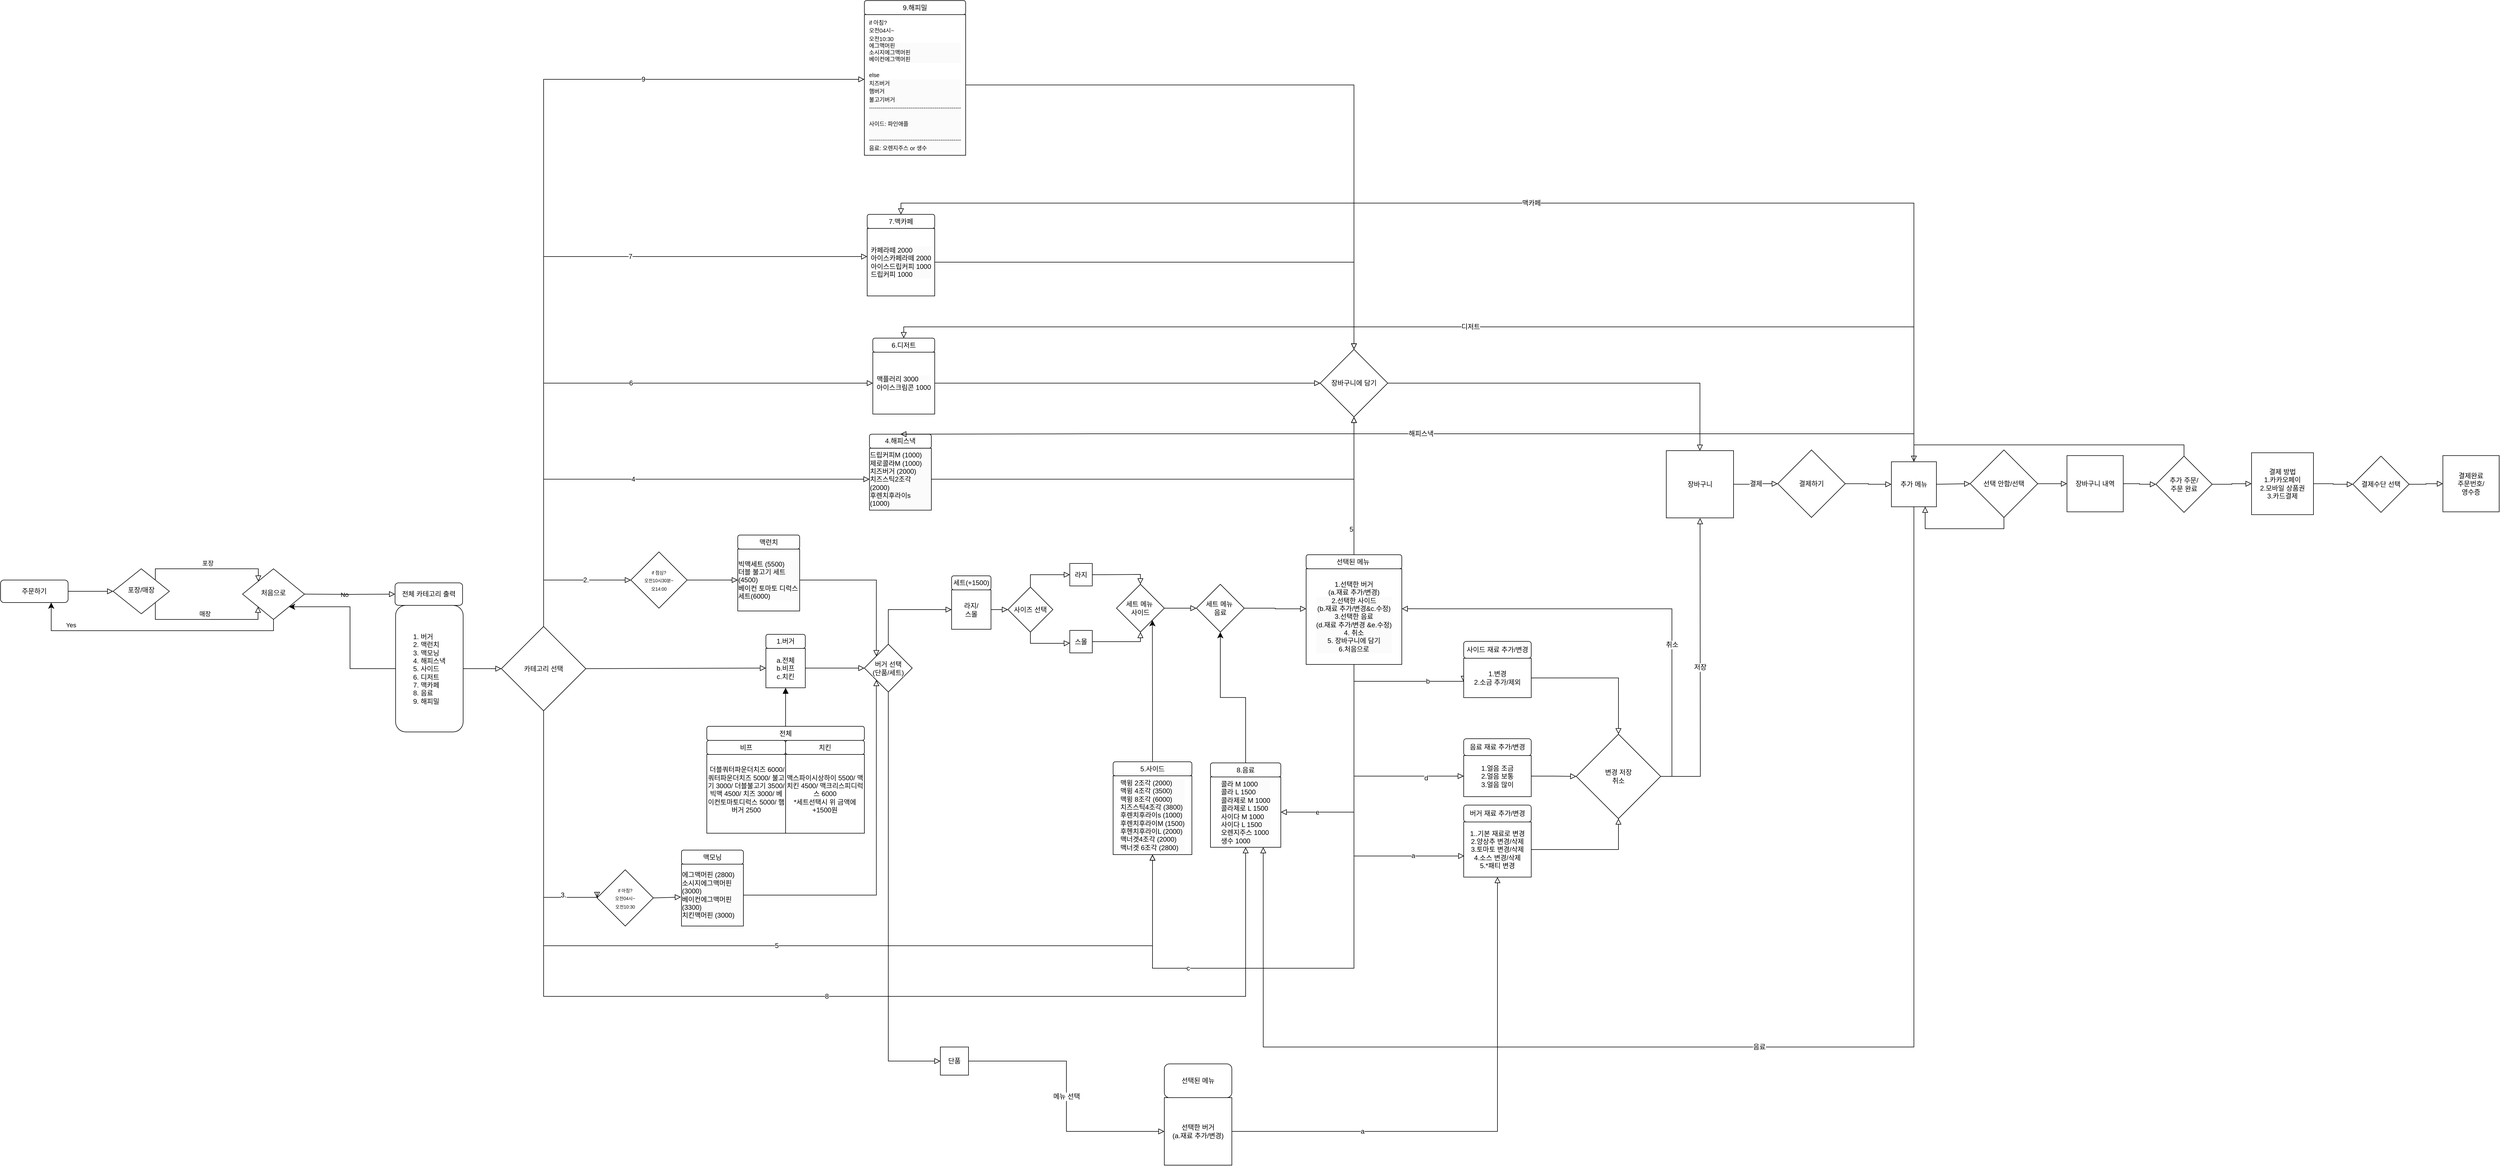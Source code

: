 <mxfile version="25.0.1">
  <diagram id="C5RBs43oDa-KdzZeNtuy" name="Page-1">
    <mxGraphModel dx="902" dy="881" grid="1" gridSize="10" guides="1" tooltips="1" connect="1" arrows="1" fold="1" page="1" pageScale="1" pageWidth="827" pageHeight="1169" math="0" shadow="0">
      <root>
        <mxCell id="WIyWlLk6GJQsqaUBKTNV-0" />
        <mxCell id="WIyWlLk6GJQsqaUBKTNV-1" parent="WIyWlLk6GJQsqaUBKTNV-0" />
        <mxCell id="d4673frrzXCDOLXUQlWJ-34" value="" style="rounded=0;html=1;jettySize=auto;orthogonalLoop=1;fontSize=11;endArrow=block;endFill=0;endSize=8;strokeWidth=1;shadow=0;labelBackgroundColor=none;edgeStyle=orthogonalEdgeStyle;" edge="1" parent="WIyWlLk6GJQsqaUBKTNV-1" source="d4673frrzXCDOLXUQlWJ-35" target="d4673frrzXCDOLXUQlWJ-37">
          <mxGeometry relative="1" as="geometry" />
        </mxCell>
        <mxCell id="d4673frrzXCDOLXUQlWJ-35" value="주문하기" style="rounded=1;whiteSpace=wrap;html=1;fontSize=12;glass=0;strokeWidth=1;shadow=0;" vertex="1" parent="WIyWlLk6GJQsqaUBKTNV-1">
          <mxGeometry y="1630" width="120" height="40" as="geometry" />
        </mxCell>
        <mxCell id="d4673frrzXCDOLXUQlWJ-36" value="포장" style="edgeStyle=orthogonalEdgeStyle;rounded=0;html=1;jettySize=auto;orthogonalLoop=1;fontSize=11;endArrow=block;endFill=0;endSize=8;strokeWidth=1;shadow=0;labelBackgroundColor=none;exitX=1;exitY=0;exitDx=0;exitDy=0;entryX=0;entryY=0;entryDx=0;entryDy=0;" edge="1" parent="WIyWlLk6GJQsqaUBKTNV-1" source="d4673frrzXCDOLXUQlWJ-37" target="d4673frrzXCDOLXUQlWJ-39">
          <mxGeometry y="10" relative="1" as="geometry">
            <mxPoint as="offset" />
            <mxPoint x="415" y="1660" as="targetPoint" />
            <mxPoint x="300" y="1610" as="sourcePoint" />
            <Array as="points">
              <mxPoint x="275" y="1610" />
              <mxPoint x="458" y="1610" />
              <mxPoint x="458" y="1632" />
            </Array>
          </mxGeometry>
        </mxCell>
        <mxCell id="d4673frrzXCDOLXUQlWJ-37" value="포장/매장" style="rhombus;whiteSpace=wrap;html=1;shadow=0;fontFamily=Helvetica;fontSize=12;align=center;strokeWidth=1;spacing=6;spacingTop=-4;" vertex="1" parent="WIyWlLk6GJQsqaUBKTNV-1">
          <mxGeometry x="200" y="1610" width="100" height="80" as="geometry" />
        </mxCell>
        <mxCell id="d4673frrzXCDOLXUQlWJ-38" value="매장" style="edgeStyle=orthogonalEdgeStyle;rounded=0;html=1;jettySize=auto;orthogonalLoop=1;fontSize=11;endArrow=block;endFill=0;endSize=8;strokeWidth=1;shadow=0;labelBackgroundColor=none;entryX=0;entryY=1;entryDx=0;entryDy=0;exitX=1;exitY=1;exitDx=0;exitDy=0;" edge="1" parent="WIyWlLk6GJQsqaUBKTNV-1" source="d4673frrzXCDOLXUQlWJ-37" target="d4673frrzXCDOLXUQlWJ-39">
          <mxGeometry y="10" relative="1" as="geometry">
            <mxPoint as="offset" />
            <mxPoint x="330" y="1753.0" as="targetPoint" />
            <mxPoint x="240" y="1753" as="sourcePoint" />
            <Array as="points">
              <mxPoint x="275" y="1700" />
            </Array>
          </mxGeometry>
        </mxCell>
        <mxCell id="d4673frrzXCDOLXUQlWJ-39" value="처음으로" style="rhombus;whiteSpace=wrap;html=1;shadow=0;fontFamily=Helvetica;fontSize=12;align=center;strokeWidth=1;spacing=6;spacingTop=-4;" vertex="1" parent="WIyWlLk6GJQsqaUBKTNV-1">
          <mxGeometry x="430" y="1610" width="110" height="90" as="geometry" />
        </mxCell>
        <mxCell id="d4673frrzXCDOLXUQlWJ-40" value="Yes" style="rounded=0;html=1;jettySize=auto;orthogonalLoop=1;fontSize=11;endArrow=classic;endFill=1;endSize=8;strokeWidth=1;shadow=0;labelBackgroundColor=none;edgeStyle=orthogonalEdgeStyle;entryX=0.417;entryY=0.987;entryDx=0;entryDy=0;entryPerimeter=0;exitX=0.5;exitY=1;exitDx=0;exitDy=0;" edge="1" parent="WIyWlLk6GJQsqaUBKTNV-1" source="d4673frrzXCDOLXUQlWJ-39">
          <mxGeometry x="0.635" y="-10" relative="1" as="geometry">
            <mxPoint as="offset" />
            <mxPoint x="440" y="1730" as="sourcePoint" />
            <mxPoint x="90" y="1670" as="targetPoint" />
            <Array as="points">
              <mxPoint x="485" y="1720" />
              <mxPoint x="90" y="1720" />
            </Array>
          </mxGeometry>
        </mxCell>
        <mxCell id="d4673frrzXCDOLXUQlWJ-42" value="No" style="edgeStyle=orthogonalEdgeStyle;rounded=0;html=1;jettySize=auto;orthogonalLoop=1;fontSize=11;endArrow=block;endFill=0;endSize=8;strokeWidth=1;shadow=0;labelBackgroundColor=none;entryX=0;entryY=0.5;entryDx=0;entryDy=0;" edge="1" parent="WIyWlLk6GJQsqaUBKTNV-1" target="d4673frrzXCDOLXUQlWJ-44">
          <mxGeometry y="10" relative="1" as="geometry">
            <mxPoint as="offset" />
            <mxPoint x="540" y="1655" as="sourcePoint" />
          </mxGeometry>
        </mxCell>
        <mxCell id="d4673frrzXCDOLXUQlWJ-49" style="edgeStyle=none;shape=connector;curved=0;rounded=0;orthogonalLoop=1;jettySize=auto;html=1;exitX=1;exitY=0.5;exitDx=0;exitDy=0;entryX=0;entryY=0.5;entryDx=0;entryDy=0;strokeColor=default;align=center;verticalAlign=middle;fontFamily=Helvetica;fontSize=12;fontColor=default;labelBackgroundColor=default;startSize=8;endArrow=block;endSize=8;endFill=0;" edge="1" parent="WIyWlLk6GJQsqaUBKTNV-1" source="d4673frrzXCDOLXUQlWJ-43" target="d4673frrzXCDOLXUQlWJ-48">
          <mxGeometry relative="1" as="geometry" />
        </mxCell>
        <mxCell id="d4673frrzXCDOLXUQlWJ-43" value="&lt;div style=&quot;&quot;&gt;&lt;div style=&quot;text-align: justify;&quot;&gt;&lt;span style=&quot;background-color: initial;&quot;&gt;1. 버거&lt;/span&gt;&lt;/div&gt;&lt;div style=&quot;&quot;&gt;&lt;div style=&quot;text-align: justify;&quot;&gt;&lt;span style=&quot;background-color: initial;&quot;&gt;2. 맥런치&lt;/span&gt;&lt;/div&gt;&lt;div style=&quot;text-align: justify;&quot;&gt;3. 맥모닝&lt;/div&gt;&lt;div style=&quot;text-align: justify;&quot;&gt;4. 해피스낵&lt;/div&gt;&lt;div style=&quot;text-align: justify;&quot;&gt;5. 사이드&lt;/div&gt;&lt;div style=&quot;text-align: justify;&quot;&gt;6. 디저트&lt;/div&gt;&lt;div style=&quot;text-align: justify;&quot;&gt;7. 맥카페&lt;/div&gt;&lt;div style=&quot;text-align: justify;&quot;&gt;8. 음료&lt;/div&gt;&lt;div style=&quot;text-align: justify;&quot;&gt;9. 해피밀&lt;/div&gt;&lt;/div&gt;&lt;/div&gt;" style="rounded=1;whiteSpace=wrap;html=1;fontSize=12;glass=0;strokeWidth=1;shadow=0;align=center;" vertex="1" parent="WIyWlLk6GJQsqaUBKTNV-1">
          <mxGeometry x="702" y="1675" width="120" height="225" as="geometry" />
        </mxCell>
        <mxCell id="d4673frrzXCDOLXUQlWJ-44" value="전체 카테고리 출력" style="rounded=1;whiteSpace=wrap;html=1;fontSize=12;glass=0;strokeWidth=1;shadow=0;" vertex="1" parent="WIyWlLk6GJQsqaUBKTNV-1">
          <mxGeometry x="701" y="1635" width="120" height="40" as="geometry" />
        </mxCell>
        <mxCell id="d4673frrzXCDOLXUQlWJ-47" value="" style="endArrow=classic;html=1;rounded=0;strokeColor=default;align=center;verticalAlign=middle;fontFamily=Helvetica;fontSize=12;fontColor=default;labelBackgroundColor=default;edgeStyle=orthogonalEdgeStyle;startSize=8;endSize=8;entryX=1;entryY=1;entryDx=0;entryDy=0;exitX=0;exitY=0.5;exitDx=0;exitDy=0;" edge="1" parent="WIyWlLk6GJQsqaUBKTNV-1" source="d4673frrzXCDOLXUQlWJ-43" target="d4673frrzXCDOLXUQlWJ-39">
          <mxGeometry width="50" height="50" relative="1" as="geometry">
            <mxPoint x="640" y="1840" as="sourcePoint" />
            <mxPoint x="680" y="1800" as="targetPoint" />
          </mxGeometry>
        </mxCell>
        <mxCell id="d4673frrzXCDOLXUQlWJ-53" value="3." style="edgeStyle=orthogonalEdgeStyle;shape=connector;rounded=0;orthogonalLoop=1;jettySize=auto;html=1;exitX=0.5;exitY=1;exitDx=0;exitDy=0;entryX=0;entryY=0.5;entryDx=0;entryDy=0;strokeColor=default;align=center;verticalAlign=middle;fontFamily=Helvetica;fontSize=12;fontColor=default;labelBackgroundColor=default;startSize=8;endArrow=block;endSize=8;endFill=0;" edge="1" parent="WIyWlLk6GJQsqaUBKTNV-1" source="d4673frrzXCDOLXUQlWJ-48" target="d4673frrzXCDOLXUQlWJ-51">
          <mxGeometry x="0.715" y="4" relative="1" as="geometry">
            <mxPoint x="896" y="1862.5" as="sourcePoint" />
            <Array as="points">
              <mxPoint x="965" y="2194" />
            </Array>
            <mxPoint as="offset" />
          </mxGeometry>
        </mxCell>
        <mxCell id="d4673frrzXCDOLXUQlWJ-54" value="2." style="edgeStyle=orthogonalEdgeStyle;shape=connector;rounded=0;orthogonalLoop=1;jettySize=auto;html=1;exitX=0.5;exitY=0;exitDx=0;exitDy=0;entryX=0;entryY=0.5;entryDx=0;entryDy=0;strokeColor=default;align=center;verticalAlign=middle;fontFamily=Helvetica;fontSize=12;fontColor=default;labelBackgroundColor=default;startSize=8;endArrow=block;endSize=8;endFill=0;" edge="1" parent="WIyWlLk6GJQsqaUBKTNV-1" source="d4673frrzXCDOLXUQlWJ-48" target="d4673frrzXCDOLXUQlWJ-50">
          <mxGeometry x="0.326" relative="1" as="geometry">
            <Array as="points">
              <mxPoint x="965" y="1630" />
            </Array>
            <mxPoint as="offset" />
          </mxGeometry>
        </mxCell>
        <mxCell id="d4673frrzXCDOLXUQlWJ-92" style="shape=connector;rounded=0;orthogonalLoop=1;jettySize=auto;html=1;exitX=1;exitY=0.5;exitDx=0;exitDy=0;strokeColor=default;align=center;verticalAlign=middle;fontFamily=Helvetica;fontSize=12;fontColor=default;labelBackgroundColor=default;startSize=8;endArrow=block;endFill=0;endSize=8;entryX=0;entryY=0.5;entryDx=0;entryDy=0;" edge="1" parent="WIyWlLk6GJQsqaUBKTNV-1" source="d4673frrzXCDOLXUQlWJ-48" target="d4673frrzXCDOLXUQlWJ-75">
          <mxGeometry relative="1" as="geometry">
            <mxPoint x="1080" y="1787.353" as="targetPoint" />
          </mxGeometry>
        </mxCell>
        <mxCell id="d4673frrzXCDOLXUQlWJ-154" value="5" style="edgeStyle=orthogonalEdgeStyle;shape=connector;rounded=0;orthogonalLoop=1;jettySize=auto;html=1;exitX=0.5;exitY=1;exitDx=0;exitDy=0;entryX=0.5;entryY=1;entryDx=0;entryDy=0;strokeColor=default;align=center;verticalAlign=middle;fontFamily=Helvetica;fontSize=12;fontColor=default;labelBackgroundColor=default;startSize=8;endArrow=block;endFill=0;endSize=8;" edge="1" parent="WIyWlLk6GJQsqaUBKTNV-1" source="d4673frrzXCDOLXUQlWJ-48" target="d4673frrzXCDOLXUQlWJ-80">
          <mxGeometry relative="1" as="geometry">
            <Array as="points">
              <mxPoint x="965" y="2280" />
              <mxPoint x="2047" y="2280" />
            </Array>
          </mxGeometry>
        </mxCell>
        <mxCell id="d4673frrzXCDOLXUQlWJ-159" value="8" style="edgeStyle=orthogonalEdgeStyle;shape=connector;rounded=0;orthogonalLoop=1;jettySize=auto;html=1;exitX=0.5;exitY=1;exitDx=0;exitDy=0;entryX=0.5;entryY=1;entryDx=0;entryDy=0;strokeColor=default;align=center;verticalAlign=middle;fontFamily=Helvetica;fontSize=12;fontColor=default;labelBackgroundColor=default;startSize=8;endArrow=block;endFill=0;endSize=8;" edge="1" parent="WIyWlLk6GJQsqaUBKTNV-1" source="d4673frrzXCDOLXUQlWJ-48" target="d4673frrzXCDOLXUQlWJ-84">
          <mxGeometry relative="1" as="geometry">
            <Array as="points">
              <mxPoint x="965" y="2370" />
              <mxPoint x="2213" y="2370" />
            </Array>
          </mxGeometry>
        </mxCell>
        <mxCell id="d4673frrzXCDOLXUQlWJ-187" value="4" style="edgeStyle=orthogonalEdgeStyle;shape=connector;rounded=0;orthogonalLoop=1;jettySize=auto;html=1;exitX=0.5;exitY=0;exitDx=0;exitDy=0;entryX=0;entryY=0.5;entryDx=0;entryDy=0;strokeColor=default;align=center;verticalAlign=middle;fontFamily=Helvetica;fontSize=12;fontColor=default;labelBackgroundColor=default;startSize=8;endArrow=block;endFill=0;endSize=8;" edge="1" parent="WIyWlLk6GJQsqaUBKTNV-1" source="d4673frrzXCDOLXUQlWJ-48" target="d4673frrzXCDOLXUQlWJ-78">
          <mxGeometry relative="1" as="geometry" />
        </mxCell>
        <mxCell id="d4673frrzXCDOLXUQlWJ-189" value="6" style="edgeStyle=orthogonalEdgeStyle;shape=connector;rounded=0;orthogonalLoop=1;jettySize=auto;html=1;exitX=0.5;exitY=0;exitDx=0;exitDy=0;entryX=0;entryY=0.5;entryDx=0;entryDy=0;strokeColor=default;align=center;verticalAlign=middle;fontFamily=Helvetica;fontSize=12;fontColor=default;labelBackgroundColor=default;startSize=8;endArrow=block;endFill=0;endSize=8;" edge="1" parent="WIyWlLk6GJQsqaUBKTNV-1" source="d4673frrzXCDOLXUQlWJ-48" target="d4673frrzXCDOLXUQlWJ-88">
          <mxGeometry x="0.155" relative="1" as="geometry">
            <mxPoint as="offset" />
          </mxGeometry>
        </mxCell>
        <mxCell id="d4673frrzXCDOLXUQlWJ-48" value="카테고리 선택" style="rhombus;whiteSpace=wrap;html=1;fontFamily=Helvetica;fontSize=12;fontColor=default;labelBackgroundColor=default;" vertex="1" parent="WIyWlLk6GJQsqaUBKTNV-1">
          <mxGeometry x="890" y="1712.5" width="150" height="150" as="geometry" />
        </mxCell>
        <mxCell id="d4673frrzXCDOLXUQlWJ-105" style="edgeStyle=orthogonalEdgeStyle;shape=connector;rounded=0;orthogonalLoop=1;jettySize=auto;html=1;exitX=1;exitY=0.5;exitDx=0;exitDy=0;entryX=0;entryY=0.5;entryDx=0;entryDy=0;strokeColor=default;align=center;verticalAlign=middle;fontFamily=Helvetica;fontSize=12;fontColor=default;labelBackgroundColor=default;startSize=8;endArrow=block;endFill=0;endSize=8;" edge="1" parent="WIyWlLk6GJQsqaUBKTNV-1" source="d4673frrzXCDOLXUQlWJ-50" target="d4673frrzXCDOLXUQlWJ-55">
          <mxGeometry relative="1" as="geometry" />
        </mxCell>
        <mxCell id="d4673frrzXCDOLXUQlWJ-50" value="&lt;font style=&quot;font-size: 8px;&quot;&gt;if 점심?&lt;/font&gt;&lt;div&gt;&lt;font style=&quot;font-size: 8px;&quot;&gt;오전10시30분~&lt;/font&gt;&lt;/div&gt;&lt;div&gt;&lt;font style=&quot;font-size: 8px;&quot;&gt;오14:00&lt;/font&gt;&lt;/div&gt;" style="rhombus;whiteSpace=wrap;html=1;fontFamily=Helvetica;fontSize=12;fontColor=default;labelBackgroundColor=default;" vertex="1" parent="WIyWlLk6GJQsqaUBKTNV-1">
          <mxGeometry x="1120" y="1580" width="100" height="100" as="geometry" />
        </mxCell>
        <mxCell id="d4673frrzXCDOLXUQlWJ-109" style="shape=connector;rounded=0;orthogonalLoop=1;jettySize=auto;html=1;exitX=1;exitY=0.5;exitDx=0;exitDy=0;strokeColor=default;align=center;verticalAlign=middle;fontFamily=Helvetica;fontSize=12;fontColor=default;labelBackgroundColor=default;startSize=8;endArrow=block;endFill=0;endSize=8;entryX=-0.011;entryY=0.532;entryDx=0;entryDy=0;entryPerimeter=0;" edge="1" parent="WIyWlLk6GJQsqaUBKTNV-1" source="d4673frrzXCDOLXUQlWJ-51" target="d4673frrzXCDOLXUQlWJ-59">
          <mxGeometry relative="1" as="geometry">
            <mxPoint x="1100" y="2420" as="targetPoint" />
          </mxGeometry>
        </mxCell>
        <mxCell id="d4673frrzXCDOLXUQlWJ-51" value="&lt;font style=&quot;font-size: 8px;&quot;&gt;if 아침?&lt;/font&gt;&lt;div&gt;&lt;span style=&quot;font-size: 8px;&quot;&gt;오전04시~&lt;/span&gt;&lt;/div&gt;&lt;div&gt;&lt;span style=&quot;font-size: 8px;&quot;&gt;오전10:30&lt;/span&gt;&lt;/div&gt;" style="rhombus;whiteSpace=wrap;html=1;fontFamily=Helvetica;fontSize=12;fontColor=default;labelBackgroundColor=default;" vertex="1" parent="WIyWlLk6GJQsqaUBKTNV-1">
          <mxGeometry x="1060" y="2145" width="100" height="100" as="geometry" />
        </mxCell>
        <mxCell id="d4673frrzXCDOLXUQlWJ-66" value="" style="group" vertex="1" connectable="0" parent="WIyWlLk6GJQsqaUBKTNV-1">
          <mxGeometry x="1310" y="1550" width="110" height="135" as="geometry" />
        </mxCell>
        <mxCell id="d4673frrzXCDOLXUQlWJ-55" value="&lt;div style=&quot;text-align: left; background-color: rgb(251, 251, 251);&quot;&gt;빅맥세트 (5500)&lt;/div&gt;&lt;div style=&quot;text-align: left; background-color: rgb(251, 251, 251);&quot;&gt;더블 불고기 세트 (4500)&lt;/div&gt;&lt;div style=&quot;text-align: left; background-color: rgb(251, 251, 251);&quot;&gt;베이컨 토마토 디럭스 세트(6000)&lt;/div&gt;" style="whiteSpace=wrap;html=1;aspect=fixed;fontFamily=Helvetica;fontSize=12;fontColor=default;labelBackgroundColor=default;" vertex="1" parent="d4673frrzXCDOLXUQlWJ-66">
          <mxGeometry y="25" width="110" height="110" as="geometry" />
        </mxCell>
        <mxCell id="d4673frrzXCDOLXUQlWJ-56" value="맥런치" style="rounded=1;whiteSpace=wrap;html=1;fontFamily=Helvetica;fontSize=12;fontColor=default;labelBackgroundColor=default;container=0;" vertex="1" parent="d4673frrzXCDOLXUQlWJ-66">
          <mxGeometry width="110" height="25" as="geometry" />
        </mxCell>
        <mxCell id="d4673frrzXCDOLXUQlWJ-67" value="" style="group" vertex="1" connectable="0" parent="WIyWlLk6GJQsqaUBKTNV-1">
          <mxGeometry x="1210" y="2110" width="110" height="135" as="geometry" />
        </mxCell>
        <mxCell id="d4673frrzXCDOLXUQlWJ-57" value="맥모닝" style="rounded=1;whiteSpace=wrap;html=1;fontFamily=Helvetica;fontSize=12;fontColor=default;labelBackgroundColor=default;" vertex="1" parent="d4673frrzXCDOLXUQlWJ-67">
          <mxGeometry width="110" height="25" as="geometry" />
        </mxCell>
        <mxCell id="d4673frrzXCDOLXUQlWJ-59" value="&lt;div style=&quot;text-align: left; background-color: rgb(251, 251, 251);&quot;&gt;에그맥머핀 (2800)&lt;div&gt;소시지에그맥머핀 (3000)&lt;/div&gt;&lt;div&gt;베이컨에그맥머핀 (3300)&lt;/div&gt;&lt;div&gt;치킨맥머핀 (3000)&lt;/div&gt;&lt;/div&gt;" style="whiteSpace=wrap;html=1;aspect=fixed;fontFamily=Helvetica;fontSize=12;fontColor=default;labelBackgroundColor=default;" vertex="1" parent="d4673frrzXCDOLXUQlWJ-67">
          <mxGeometry y="25" width="110" height="110" as="geometry" />
        </mxCell>
        <mxCell id="d4673frrzXCDOLXUQlWJ-76" value="" style="group" vertex="1" connectable="0" parent="WIyWlLk6GJQsqaUBKTNV-1">
          <mxGeometry x="1360" y="1726.5" width="70" height="135" as="geometry" />
        </mxCell>
        <mxCell id="d4673frrzXCDOLXUQlWJ-65" value="1.버거" style="rounded=1;whiteSpace=wrap;html=1;fontFamily=Helvetica;fontSize=12;fontColor=default;labelBackgroundColor=default;" vertex="1" parent="d4673frrzXCDOLXUQlWJ-76">
          <mxGeometry width="70" height="25" as="geometry" />
        </mxCell>
        <mxCell id="d4673frrzXCDOLXUQlWJ-75" value="a.전체&lt;div&gt;b.비프&lt;/div&gt;&lt;div&gt;c.치킨&lt;/div&gt;" style="whiteSpace=wrap;html=1;aspect=fixed;fontFamily=Helvetica;fontSize=12;fontColor=default;labelBackgroundColor=default;" vertex="1" parent="d4673frrzXCDOLXUQlWJ-76">
          <mxGeometry y="25" width="70" height="70" as="geometry" />
        </mxCell>
        <mxCell id="d4673frrzXCDOLXUQlWJ-79" value="" style="group" vertex="1" connectable="0" parent="WIyWlLk6GJQsqaUBKTNV-1">
          <mxGeometry x="1544" y="1370.75" width="110" height="135" as="geometry" />
        </mxCell>
        <mxCell id="d4673frrzXCDOLXUQlWJ-68" value="4.해피스낵" style="rounded=1;whiteSpace=wrap;html=1;fontFamily=Helvetica;fontSize=12;fontColor=default;labelBackgroundColor=default;" vertex="1" parent="d4673frrzXCDOLXUQlWJ-79">
          <mxGeometry width="110" height="25" as="geometry" />
        </mxCell>
        <mxCell id="d4673frrzXCDOLXUQlWJ-78" value="&lt;div style=&quot;text-align: left; background-color: rgb(251, 251, 251);&quot;&gt;드립커피M (1000)&lt;/div&gt;&lt;div style=&quot;text-align: left; background-color: rgb(251, 251, 251);&quot;&gt;제로콜라M (1000)&lt;/div&gt;&lt;div style=&quot;text-align: left; background-color: rgb(251, 251, 251);&quot;&gt;치즈버거 (2000)&lt;/div&gt;&lt;div style=&quot;text-align: left; background-color: rgb(251, 251, 251);&quot;&gt;치즈스틱2조각 (2000)&lt;/div&gt;&lt;div style=&quot;text-align: left; background-color: rgb(251, 251, 251);&quot;&gt;후렌치후라이s (1000)&lt;/div&gt;" style="whiteSpace=wrap;html=1;aspect=fixed;fontFamily=Helvetica;fontSize=12;fontColor=default;labelBackgroundColor=default;" vertex="1" parent="d4673frrzXCDOLXUQlWJ-79">
          <mxGeometry y="25" width="110" height="110" as="geometry" />
        </mxCell>
        <mxCell id="d4673frrzXCDOLXUQlWJ-81" value="" style="group" vertex="1" connectable="0" parent="WIyWlLk6GJQsqaUBKTNV-1">
          <mxGeometry x="1977" y="1953" width="140" height="165" as="geometry" />
        </mxCell>
        <mxCell id="d4673frrzXCDOLXUQlWJ-69" value="5.사이드" style="rounded=1;whiteSpace=wrap;html=1;fontFamily=Helvetica;fontSize=12;fontColor=default;labelBackgroundColor=default;" vertex="1" parent="d4673frrzXCDOLXUQlWJ-81">
          <mxGeometry width="140" height="25" as="geometry" />
        </mxCell>
        <mxCell id="d4673frrzXCDOLXUQlWJ-80" value="&lt;div style=&quot;text-align: left; background-color: rgb(251, 251, 251);&quot;&gt;맥윙 2조각 (2000)&lt;/div&gt;&lt;div style=&quot;text-align: left; background-color: rgb(251, 251, 251);&quot;&gt;맥윙 4조각 (3500)&lt;/div&gt;&lt;div style=&quot;text-align: left; background-color: rgb(251, 251, 251);&quot;&gt;맥윙 8조각 (6000)&lt;/div&gt;&lt;div style=&quot;text-align: left; background-color: rgb(251, 251, 251);&quot;&gt;치즈스틱4조각 (3800)&lt;/div&gt;&lt;div style=&quot;text-align: left; background-color: rgb(251, 251, 251);&quot;&gt;후렌치후라이s (1000)&lt;/div&gt;&lt;div style=&quot;text-align: left; background-color: rgb(251, 251, 251);&quot;&gt;후렌치후라이M (1500)&lt;/div&gt;&lt;div style=&quot;text-align: left; background-color: rgb(251, 251, 251);&quot;&gt;후헨치후라이L (2000)&lt;/div&gt;&lt;div style=&quot;text-align: left; background-color: rgb(251, 251, 251);&quot;&gt;맥너겟4조각 (2000)&lt;/div&gt;&lt;div style=&quot;text-align: left; background-color: rgb(251, 251, 251);&quot;&gt;맥너겟 6조각 (2800)&lt;/div&gt;" style="whiteSpace=wrap;html=1;aspect=fixed;fontFamily=Helvetica;fontSize=12;fontColor=default;labelBackgroundColor=default;" vertex="1" parent="d4673frrzXCDOLXUQlWJ-81">
          <mxGeometry y="25" width="140" height="140" as="geometry" />
        </mxCell>
        <mxCell id="d4673frrzXCDOLXUQlWJ-85" value="" style="group" vertex="1" connectable="0" parent="WIyWlLk6GJQsqaUBKTNV-1">
          <mxGeometry x="2150" y="1955" width="125" height="150" as="geometry" />
        </mxCell>
        <mxCell id="d4673frrzXCDOLXUQlWJ-72" value="8.음료&lt;span style=&quot;color: rgba(0, 0, 0, 0); font-family: monospace; font-size: 0px; text-align: start; text-wrap-mode: nowrap; background-color: rgb(251, 251, 251);&quot;&gt;%3CmxGraphModel%3E%3Croot%3E%3CmxCell%20id%3D%220%22%2F%3E%3CmxCell%20id%3D%221%22%20parent%3D%220%22%2F%3E%3CmxCell%20id%3D%222%22%20value%3D%226.%EB%94%94%EC%A0%80%ED%8A%B8%22%20style%3D%22rounded%3D1%3BwhiteSpace%3Dwrap%3Bhtml%3D1%3BfontFamily%3DHelvetica%3BfontSize%3D12%3BfontColor%3Ddefault%3BlabelBackgroundColor%3Ddefault%3B%22%20vertex%3D%221%22%20parent%3D%221%22%3E%3CmxGeometry%20x%3D%221360%22%20y%3D%221930%22%20width%3D%22110%22%20height%3D%2225%22%20as%3D%22geometry%22%2F%3E%3C%2FmxCell%3E%3C%2Froot%3E%3C%2FmxGraphModel%3E&lt;/span&gt;" style="rounded=1;whiteSpace=wrap;html=1;fontFamily=Helvetica;fontSize=12;fontColor=default;labelBackgroundColor=default;" vertex="1" parent="d4673frrzXCDOLXUQlWJ-85">
          <mxGeometry width="125" height="25" as="geometry" />
        </mxCell>
        <mxCell id="d4673frrzXCDOLXUQlWJ-84" value="&lt;div style=&quot;text-align: left; background-color: rgb(251, 251, 251);&quot;&gt;콜라 M 1000&lt;/div&gt;&lt;div style=&quot;text-align: left; background-color: rgb(251, 251, 251);&quot;&gt;콜라 L 1500&lt;/div&gt;&lt;div style=&quot;text-align: left; background-color: rgb(251, 251, 251);&quot;&gt;콜라제로 M 1000&lt;/div&gt;&lt;div style=&quot;text-align: left; background-color: rgb(251, 251, 251);&quot;&gt;콜라제로 L 1500&lt;/div&gt;&lt;div style=&quot;text-align: left; background-color: rgb(251, 251, 251);&quot;&gt;사이다 M 1000&lt;/div&gt;&lt;div style=&quot;text-align: left; background-color: rgb(251, 251, 251);&quot;&gt;사이다 L 1500&lt;/div&gt;&lt;div style=&quot;text-align: left; background-color: rgb(251, 251, 251);&quot;&gt;오렌지주스 1000&lt;/div&gt;&lt;div style=&quot;text-align: left; background-color: rgb(251, 251, 251);&quot;&gt;생수 1000&lt;/div&gt;" style="whiteSpace=wrap;html=1;aspect=fixed;fontFamily=Helvetica;fontSize=12;fontColor=default;labelBackgroundColor=default;" vertex="1" parent="d4673frrzXCDOLXUQlWJ-85">
          <mxGeometry y="25" width="125" height="125" as="geometry" />
        </mxCell>
        <mxCell id="d4673frrzXCDOLXUQlWJ-87" value="" style="group" vertex="1" connectable="0" parent="WIyWlLk6GJQsqaUBKTNV-1">
          <mxGeometry x="1540" y="980" width="120" height="145" as="geometry" />
        </mxCell>
        <mxCell id="d4673frrzXCDOLXUQlWJ-71" value="7.맥카페" style="rounded=1;whiteSpace=wrap;html=1;fontFamily=Helvetica;fontSize=12;fontColor=default;labelBackgroundColor=default;" vertex="1" parent="d4673frrzXCDOLXUQlWJ-87">
          <mxGeometry width="120" height="25" as="geometry" />
        </mxCell>
        <mxCell id="d4673frrzXCDOLXUQlWJ-86" value="&lt;div style=&quot;text-align: left; background-color: rgb(251, 251, 251);&quot;&gt;카페라떼 2000&lt;/div&gt;&lt;div style=&quot;text-align: left; background-color: rgb(251, 251, 251);&quot;&gt;아이스카페라떼 2000&lt;/div&gt;&lt;div style=&quot;text-align: left; background-color: rgb(251, 251, 251);&quot;&gt;아이스드립커피 1000&lt;/div&gt;&lt;div style=&quot;text-align: left; background-color: rgb(251, 251, 251);&quot;&gt;드립커피 1000&lt;/div&gt;" style="whiteSpace=wrap;html=1;aspect=fixed;fontFamily=Helvetica;fontSize=12;fontColor=default;labelBackgroundColor=default;" vertex="1" parent="d4673frrzXCDOLXUQlWJ-87">
          <mxGeometry y="25" width="120" height="120" as="geometry" />
        </mxCell>
        <mxCell id="d4673frrzXCDOLXUQlWJ-89" value="" style="group" vertex="1" connectable="0" parent="WIyWlLk6GJQsqaUBKTNV-1">
          <mxGeometry x="1550" y="1200" width="110" height="135" as="geometry" />
        </mxCell>
        <mxCell id="d4673frrzXCDOLXUQlWJ-70" value="6.디저트" style="rounded=1;whiteSpace=wrap;html=1;fontFamily=Helvetica;fontSize=12;fontColor=default;labelBackgroundColor=default;" vertex="1" parent="d4673frrzXCDOLXUQlWJ-89">
          <mxGeometry width="110" height="25" as="geometry" />
        </mxCell>
        <mxCell id="d4673frrzXCDOLXUQlWJ-88" value="&lt;div style=&quot;text-align: left; background-color: rgb(251, 251, 251);&quot;&gt;맥플러리 3000&lt;/div&gt;&lt;div style=&quot;text-align: left; background-color: rgb(251, 251, 251);&quot;&gt;아이스크림콘 1000&lt;/div&gt;" style="whiteSpace=wrap;html=1;aspect=fixed;fontFamily=Helvetica;fontSize=12;fontColor=default;labelBackgroundColor=default;" vertex="1" parent="d4673frrzXCDOLXUQlWJ-89">
          <mxGeometry y="25" width="110" height="110" as="geometry" />
        </mxCell>
        <mxCell id="d4673frrzXCDOLXUQlWJ-102" value="" style="group" vertex="1" connectable="0" parent="WIyWlLk6GJQsqaUBKTNV-1">
          <mxGeometry x="1255" y="1890" width="280" height="190" as="geometry" />
        </mxCell>
        <mxCell id="d4673frrzXCDOLXUQlWJ-97" value="" style="group" vertex="1" connectable="0" parent="d4673frrzXCDOLXUQlWJ-102">
          <mxGeometry y="25" width="140" height="165" as="geometry" />
        </mxCell>
        <mxCell id="d4673frrzXCDOLXUQlWJ-93" value="&lt;div&gt;&amp;nbsp;더블쿼터파운더치즈 6000/ 쿼터파운더치즈 5000/ 불고기 3000/ 더블불고기 3500/ 빅맥 4500/ 치즈 3000/ 베이컨토마토디럭스 5000/ 햄버거 2500&lt;/div&gt;&lt;div&gt;&lt;br&gt;&lt;/div&gt;" style="whiteSpace=wrap;html=1;aspect=fixed;fontFamily=Helvetica;fontSize=12;fontColor=default;labelBackgroundColor=default;" vertex="1" parent="d4673frrzXCDOLXUQlWJ-97">
          <mxGeometry y="25" width="140" height="140" as="geometry" />
        </mxCell>
        <mxCell id="d4673frrzXCDOLXUQlWJ-96" value="비프" style="rounded=1;whiteSpace=wrap;html=1;fontFamily=Helvetica;fontSize=12;fontColor=default;labelBackgroundColor=default;" vertex="1" parent="d4673frrzXCDOLXUQlWJ-97">
          <mxGeometry width="140" height="25" as="geometry" />
        </mxCell>
        <mxCell id="d4673frrzXCDOLXUQlWJ-98" value="" style="group" vertex="1" connectable="0" parent="d4673frrzXCDOLXUQlWJ-102">
          <mxGeometry x="140" y="25" width="140" height="165" as="geometry" />
        </mxCell>
        <mxCell id="d4673frrzXCDOLXUQlWJ-94" value="&lt;div&gt;맥스파이시상하이 5500/ 맥치킨 4500/ 맥크리스피디럭스 6000&lt;/div&gt;&lt;div&gt;*세트선택시 위 금액에 +1500원&lt;/div&gt;" style="whiteSpace=wrap;html=1;aspect=fixed;fontFamily=Helvetica;fontSize=12;fontColor=default;labelBackgroundColor=default;" vertex="1" parent="d4673frrzXCDOLXUQlWJ-98">
          <mxGeometry y="25" width="140" height="140" as="geometry" />
        </mxCell>
        <mxCell id="d4673frrzXCDOLXUQlWJ-95" value="치킨" style="rounded=1;whiteSpace=wrap;html=1;fontFamily=Helvetica;fontSize=12;fontColor=default;labelBackgroundColor=default;" vertex="1" parent="d4673frrzXCDOLXUQlWJ-98">
          <mxGeometry width="140" height="25" as="geometry" />
        </mxCell>
        <mxCell id="d4673frrzXCDOLXUQlWJ-101" value="전체" style="rounded=1;whiteSpace=wrap;html=1;fontFamily=Helvetica;fontSize=12;fontColor=default;labelBackgroundColor=default;" vertex="1" parent="d4673frrzXCDOLXUQlWJ-102">
          <mxGeometry width="280" height="25" as="geometry" />
        </mxCell>
        <mxCell id="d4673frrzXCDOLXUQlWJ-104" style="edgeStyle=orthogonalEdgeStyle;shape=connector;rounded=0;orthogonalLoop=1;jettySize=auto;html=1;exitX=0.5;exitY=0;exitDx=0;exitDy=0;entryX=0.5;entryY=1;entryDx=0;entryDy=0;strokeColor=default;align=center;verticalAlign=middle;fontFamily=Helvetica;fontSize=12;fontColor=default;labelBackgroundColor=default;startSize=8;endArrow=block;endFill=1;endSize=8;" edge="1" parent="WIyWlLk6GJQsqaUBKTNV-1" source="d4673frrzXCDOLXUQlWJ-101" target="d4673frrzXCDOLXUQlWJ-75">
          <mxGeometry relative="1" as="geometry" />
        </mxCell>
        <mxCell id="d4673frrzXCDOLXUQlWJ-144" style="edgeStyle=orthogonalEdgeStyle;shape=connector;rounded=0;orthogonalLoop=1;jettySize=auto;html=1;exitX=0.5;exitY=0;exitDx=0;exitDy=0;entryX=0;entryY=0.5;entryDx=0;entryDy=0;strokeColor=default;align=center;verticalAlign=middle;fontFamily=Helvetica;fontSize=12;fontColor=default;labelBackgroundColor=default;startSize=8;endArrow=block;endFill=0;endSize=8;" edge="1" parent="WIyWlLk6GJQsqaUBKTNV-1" source="d4673frrzXCDOLXUQlWJ-110" target="d4673frrzXCDOLXUQlWJ-125">
          <mxGeometry relative="1" as="geometry" />
        </mxCell>
        <mxCell id="d4673frrzXCDOLXUQlWJ-110" value="버거 선택&lt;div&gt;(단품/세트)&lt;/div&gt;" style="rhombus;whiteSpace=wrap;html=1;fontFamily=Helvetica;fontSize=12;fontColor=default;labelBackgroundColor=default;" vertex="1" parent="WIyWlLk6GJQsqaUBKTNV-1">
          <mxGeometry x="1535" y="1744" width="85" height="85" as="geometry" />
        </mxCell>
        <mxCell id="d4673frrzXCDOLXUQlWJ-112" style="edgeStyle=orthogonalEdgeStyle;shape=connector;rounded=0;orthogonalLoop=1;jettySize=auto;html=1;exitX=1;exitY=0.5;exitDx=0;exitDy=0;entryX=0;entryY=0.5;entryDx=0;entryDy=0;strokeColor=default;align=center;verticalAlign=middle;fontFamily=Helvetica;fontSize=12;fontColor=default;labelBackgroundColor=default;startSize=8;endArrow=block;endFill=0;endSize=8;" edge="1" parent="WIyWlLk6GJQsqaUBKTNV-1" source="d4673frrzXCDOLXUQlWJ-75" target="d4673frrzXCDOLXUQlWJ-110">
          <mxGeometry relative="1" as="geometry" />
        </mxCell>
        <mxCell id="d4673frrzXCDOLXUQlWJ-113" style="edgeStyle=orthogonalEdgeStyle;shape=connector;rounded=0;orthogonalLoop=1;jettySize=auto;html=1;exitX=1;exitY=0.5;exitDx=0;exitDy=0;strokeColor=default;align=center;verticalAlign=middle;fontFamily=Helvetica;fontSize=12;fontColor=default;labelBackgroundColor=default;startSize=8;endArrow=block;endFill=0;endSize=8;entryX=0;entryY=0;entryDx=0;entryDy=0;" edge="1" parent="WIyWlLk6GJQsqaUBKTNV-1" source="d4673frrzXCDOLXUQlWJ-55" target="d4673frrzXCDOLXUQlWJ-110">
          <mxGeometry relative="1" as="geometry" />
        </mxCell>
        <mxCell id="d4673frrzXCDOLXUQlWJ-114" style="edgeStyle=orthogonalEdgeStyle;shape=connector;rounded=0;orthogonalLoop=1;jettySize=auto;html=1;exitX=1;exitY=0.5;exitDx=0;exitDy=0;entryX=0;entryY=1;entryDx=0;entryDy=0;strokeColor=default;align=center;verticalAlign=middle;fontFamily=Helvetica;fontSize=12;fontColor=default;labelBackgroundColor=default;startSize=8;endArrow=block;endFill=0;endSize=8;" edge="1" parent="WIyWlLk6GJQsqaUBKTNV-1" source="d4673frrzXCDOLXUQlWJ-59" target="d4673frrzXCDOLXUQlWJ-110">
          <mxGeometry relative="1" as="geometry" />
        </mxCell>
        <mxCell id="d4673frrzXCDOLXUQlWJ-257" value="메뉴 선택" style="edgeStyle=orthogonalEdgeStyle;shape=connector;rounded=0;orthogonalLoop=1;jettySize=auto;html=1;exitX=1;exitY=0.5;exitDx=0;exitDy=0;entryX=0;entryY=0.5;entryDx=0;entryDy=0;strokeColor=default;align=center;verticalAlign=middle;fontFamily=Helvetica;fontSize=12;fontColor=default;labelBackgroundColor=default;startSize=8;endArrow=block;endFill=0;endSize=8;" edge="1" parent="WIyWlLk6GJQsqaUBKTNV-1" source="d4673frrzXCDOLXUQlWJ-127" target="d4673frrzXCDOLXUQlWJ-256">
          <mxGeometry relative="1" as="geometry" />
        </mxCell>
        <mxCell id="d4673frrzXCDOLXUQlWJ-127" value="단품" style="whiteSpace=wrap;html=1;aspect=fixed;fontFamily=Helvetica;fontSize=12;fontColor=default;labelBackgroundColor=default;" vertex="1" parent="WIyWlLk6GJQsqaUBKTNV-1">
          <mxGeometry x="1670" y="2460" width="50" height="50" as="geometry" />
        </mxCell>
        <mxCell id="d4673frrzXCDOLXUQlWJ-134" style="edgeStyle=orthogonalEdgeStyle;shape=connector;rounded=0;orthogonalLoop=1;jettySize=auto;html=1;exitX=0.5;exitY=1;exitDx=0;exitDy=0;entryX=0;entryY=0.5;entryDx=0;entryDy=0;strokeColor=default;align=center;verticalAlign=middle;fontFamily=Helvetica;fontSize=12;fontColor=default;labelBackgroundColor=default;startSize=8;endArrow=block;endFill=0;endSize=8;" edge="1" parent="WIyWlLk6GJQsqaUBKTNV-1" source="d4673frrzXCDOLXUQlWJ-110" target="d4673frrzXCDOLXUQlWJ-127">
          <mxGeometry relative="1" as="geometry" />
        </mxCell>
        <mxCell id="d4673frrzXCDOLXUQlWJ-147" style="edgeStyle=orthogonalEdgeStyle;shape=connector;rounded=0;orthogonalLoop=1;jettySize=auto;html=1;exitX=0.5;exitY=0;exitDx=0;exitDy=0;entryX=0;entryY=0.5;entryDx=0;entryDy=0;strokeColor=default;align=center;verticalAlign=middle;fontFamily=Helvetica;fontSize=12;fontColor=default;labelBackgroundColor=default;startSize=8;endArrow=block;endFill=0;endSize=8;" edge="1" parent="WIyWlLk6GJQsqaUBKTNV-1" source="d4673frrzXCDOLXUQlWJ-135" target="d4673frrzXCDOLXUQlWJ-140">
          <mxGeometry relative="1" as="geometry" />
        </mxCell>
        <mxCell id="d4673frrzXCDOLXUQlWJ-135" value="사이즈 선택" style="rhombus;whiteSpace=wrap;html=1;fontFamily=Helvetica;fontSize=12;fontColor=default;labelBackgroundColor=default;" vertex="1" parent="WIyWlLk6GJQsqaUBKTNV-1">
          <mxGeometry x="1790" y="1642.5" width="80" height="80" as="geometry" />
        </mxCell>
        <mxCell id="d4673frrzXCDOLXUQlWJ-136" style="edgeStyle=orthogonalEdgeStyle;shape=connector;rounded=0;orthogonalLoop=1;jettySize=auto;html=1;exitX=1;exitY=0.5;exitDx=0;exitDy=0;strokeColor=default;align=center;verticalAlign=middle;fontFamily=Helvetica;fontSize=12;fontColor=default;labelBackgroundColor=default;startSize=8;endArrow=block;endFill=0;endSize=8;" edge="1" parent="WIyWlLk6GJQsqaUBKTNV-1" source="d4673frrzXCDOLXUQlWJ-125" target="d4673frrzXCDOLXUQlWJ-135">
          <mxGeometry relative="1" as="geometry" />
        </mxCell>
        <mxCell id="d4673frrzXCDOLXUQlWJ-152" style="edgeStyle=orthogonalEdgeStyle;shape=connector;rounded=0;orthogonalLoop=1;jettySize=auto;html=1;exitX=1;exitY=0.5;exitDx=0;exitDy=0;entryX=0.5;entryY=0;entryDx=0;entryDy=0;strokeColor=default;align=center;verticalAlign=middle;fontFamily=Helvetica;fontSize=12;fontColor=default;labelBackgroundColor=default;startSize=8;endArrow=block;endFill=0;endSize=8;" edge="1" parent="WIyWlLk6GJQsqaUBKTNV-1" source="d4673frrzXCDOLXUQlWJ-140" target="d4673frrzXCDOLXUQlWJ-151">
          <mxGeometry relative="1" as="geometry">
            <Array as="points">
              <mxPoint x="1962" y="1621" />
              <mxPoint x="2026" y="1620" />
            </Array>
          </mxGeometry>
        </mxCell>
        <mxCell id="d4673frrzXCDOLXUQlWJ-140" value="라지" style="whiteSpace=wrap;html=1;aspect=fixed;fontFamily=Helvetica;fontSize=12;fontColor=default;labelBackgroundColor=default;" vertex="1" parent="WIyWlLk6GJQsqaUBKTNV-1">
          <mxGeometry x="1900" y="1600.5" width="40" height="40" as="geometry" />
        </mxCell>
        <mxCell id="d4673frrzXCDOLXUQlWJ-141" value="" style="group" vertex="1" connectable="0" parent="WIyWlLk6GJQsqaUBKTNV-1">
          <mxGeometry x="1690" y="1622.5" width="70" height="95.002" as="geometry" />
        </mxCell>
        <mxCell id="d4673frrzXCDOLXUQlWJ-124" value="세트(+1500)" style="rounded=1;whiteSpace=wrap;html=1;fontFamily=Helvetica;fontSize=12;fontColor=default;labelBackgroundColor=default;" vertex="1" parent="d4673frrzXCDOLXUQlWJ-141">
          <mxGeometry width="70" height="25" as="geometry" />
        </mxCell>
        <mxCell id="d4673frrzXCDOLXUQlWJ-125" value="라지/&lt;div&gt;스몰&lt;/div&gt;" style="whiteSpace=wrap;html=1;aspect=fixed;fontFamily=Helvetica;fontSize=12;fontColor=default;labelBackgroundColor=default;" vertex="1" parent="d4673frrzXCDOLXUQlWJ-141">
          <mxGeometry y="25.002" width="70" height="70" as="geometry" />
        </mxCell>
        <mxCell id="d4673frrzXCDOLXUQlWJ-153" style="edgeStyle=orthogonalEdgeStyle;shape=connector;rounded=0;orthogonalLoop=1;jettySize=auto;html=1;exitX=1;exitY=0.5;exitDx=0;exitDy=0;entryX=0.5;entryY=1;entryDx=0;entryDy=0;strokeColor=default;align=center;verticalAlign=middle;fontFamily=Helvetica;fontSize=12;fontColor=default;labelBackgroundColor=default;startSize=8;endArrow=block;endFill=0;endSize=8;" edge="1" parent="WIyWlLk6GJQsqaUBKTNV-1" source="d4673frrzXCDOLXUQlWJ-145" target="d4673frrzXCDOLXUQlWJ-151">
          <mxGeometry relative="1" as="geometry">
            <Array as="points">
              <mxPoint x="2026" y="1740" />
            </Array>
          </mxGeometry>
        </mxCell>
        <mxCell id="d4673frrzXCDOLXUQlWJ-145" value="스몰" style="whiteSpace=wrap;html=1;aspect=fixed;fontFamily=Helvetica;fontSize=12;fontColor=default;labelBackgroundColor=default;" vertex="1" parent="WIyWlLk6GJQsqaUBKTNV-1">
          <mxGeometry x="1900" y="1719.5" width="40" height="40" as="geometry" />
        </mxCell>
        <mxCell id="d4673frrzXCDOLXUQlWJ-150" style="edgeStyle=orthogonalEdgeStyle;shape=connector;rounded=0;orthogonalLoop=1;jettySize=auto;html=1;exitX=0.5;exitY=1;exitDx=0;exitDy=0;entryX=0;entryY=0.563;entryDx=0;entryDy=0;entryPerimeter=0;strokeColor=default;align=center;verticalAlign=middle;fontFamily=Helvetica;fontSize=12;fontColor=default;labelBackgroundColor=default;startSize=8;endArrow=block;endFill=0;endSize=8;" edge="1" parent="WIyWlLk6GJQsqaUBKTNV-1" source="d4673frrzXCDOLXUQlWJ-135" target="d4673frrzXCDOLXUQlWJ-145">
          <mxGeometry relative="1" as="geometry" />
        </mxCell>
        <mxCell id="d4673frrzXCDOLXUQlWJ-158" style="edgeStyle=orthogonalEdgeStyle;shape=connector;rounded=0;orthogonalLoop=1;jettySize=auto;html=1;exitX=1;exitY=0.5;exitDx=0;exitDy=0;entryX=0;entryY=0.5;entryDx=0;entryDy=0;strokeColor=default;align=center;verticalAlign=middle;fontFamily=Helvetica;fontSize=12;fontColor=default;labelBackgroundColor=default;startSize=8;endArrow=block;endFill=0;endSize=8;" edge="1" parent="WIyWlLk6GJQsqaUBKTNV-1" source="d4673frrzXCDOLXUQlWJ-151" target="d4673frrzXCDOLXUQlWJ-157">
          <mxGeometry relative="1" as="geometry" />
        </mxCell>
        <mxCell id="d4673frrzXCDOLXUQlWJ-151" value="세트 메뉴&amp;nbsp;&lt;div&gt;사이드&lt;/div&gt;" style="rhombus;whiteSpace=wrap;html=1;fontFamily=Helvetica;fontSize=12;fontColor=default;labelBackgroundColor=default;" vertex="1" parent="WIyWlLk6GJQsqaUBKTNV-1">
          <mxGeometry x="1983" y="1637.5" width="85" height="85" as="geometry" />
        </mxCell>
        <mxCell id="d4673frrzXCDOLXUQlWJ-155" style="edgeStyle=orthogonalEdgeStyle;shape=connector;rounded=0;orthogonalLoop=1;jettySize=auto;html=1;exitX=0.5;exitY=0;exitDx=0;exitDy=0;entryX=1;entryY=1;entryDx=0;entryDy=0;strokeColor=default;align=center;verticalAlign=middle;fontFamily=Helvetica;fontSize=12;fontColor=default;labelBackgroundColor=default;startSize=8;endArrow=classic;endFill=1;endSize=8;" edge="1" parent="WIyWlLk6GJQsqaUBKTNV-1" source="d4673frrzXCDOLXUQlWJ-69" target="d4673frrzXCDOLXUQlWJ-151">
          <mxGeometry relative="1" as="geometry" />
        </mxCell>
        <mxCell id="d4673frrzXCDOLXUQlWJ-165" style="edgeStyle=orthogonalEdgeStyle;shape=connector;rounded=0;orthogonalLoop=1;jettySize=auto;html=1;exitX=1;exitY=0.5;exitDx=0;exitDy=0;strokeColor=default;align=center;verticalAlign=middle;fontFamily=Helvetica;fontSize=12;fontColor=default;labelBackgroundColor=default;startSize=8;endArrow=block;endFill=0;endSize=8;entryX=0;entryY=0.418;entryDx=0;entryDy=0;entryPerimeter=0;" edge="1" parent="WIyWlLk6GJQsqaUBKTNV-1" source="d4673frrzXCDOLXUQlWJ-157" target="d4673frrzXCDOLXUQlWJ-162">
          <mxGeometry relative="1" as="geometry">
            <mxPoint x="2310" y="1680.105" as="targetPoint" />
          </mxGeometry>
        </mxCell>
        <mxCell id="d4673frrzXCDOLXUQlWJ-157" value="세트 메뉴&amp;nbsp;&lt;div&gt;음료&lt;/div&gt;" style="rhombus;whiteSpace=wrap;html=1;fontFamily=Helvetica;fontSize=12;fontColor=default;labelBackgroundColor=default;" vertex="1" parent="WIyWlLk6GJQsqaUBKTNV-1">
          <mxGeometry x="2125" y="1637.5" width="85" height="85" as="geometry" />
        </mxCell>
        <mxCell id="d4673frrzXCDOLXUQlWJ-161" style="edgeStyle=orthogonalEdgeStyle;shape=connector;rounded=0;orthogonalLoop=1;jettySize=auto;html=1;exitX=0.5;exitY=0;exitDx=0;exitDy=0;entryX=0.5;entryY=1;entryDx=0;entryDy=0;strokeColor=default;align=center;verticalAlign=middle;fontFamily=Helvetica;fontSize=12;fontColor=default;labelBackgroundColor=default;startSize=8;endArrow=classic;endFill=1;endSize=8;" edge="1" parent="WIyWlLk6GJQsqaUBKTNV-1" source="d4673frrzXCDOLXUQlWJ-72" target="d4673frrzXCDOLXUQlWJ-157">
          <mxGeometry relative="1" as="geometry" />
        </mxCell>
        <mxCell id="d4673frrzXCDOLXUQlWJ-164" value="" style="group" vertex="1" connectable="0" parent="WIyWlLk6GJQsqaUBKTNV-1">
          <mxGeometry x="2320" y="1585" width="170" height="195" as="geometry" />
        </mxCell>
        <mxCell id="d4673frrzXCDOLXUQlWJ-162" value="&lt;span style=&quot;background-color: rgb(251, 251, 251);&quot;&gt;1.선택한 버거&lt;/span&gt;&lt;div&gt;&lt;span style=&quot;background-color: rgb(251, 251, 251);&quot;&gt;(a.재료 추가/변경)&lt;/span&gt;&lt;div style=&quot;background-color: rgb(251, 251, 251);&quot;&gt;2.선택한 사이드&lt;/div&gt;&lt;div style=&quot;background-color: rgb(251, 251, 251);&quot;&gt;(b.재료 추가/변경&amp;amp;c.수정)&lt;/div&gt;&lt;div style=&quot;background-color: rgb(251, 251, 251);&quot;&gt;3.선택한 음료&lt;/div&gt;&lt;div style=&quot;background-color: rgb(251, 251, 251);&quot;&gt;(d.재료 추가/변경 &amp;amp;e.수정)&lt;/div&gt;&lt;div style=&quot;background-color: rgb(251, 251, 251);&quot;&gt;4. 취소&lt;/div&gt;&lt;div style=&quot;background-color: rgb(251, 251, 251);&quot;&gt;5. 장바구니에 담기&lt;/div&gt;&lt;div style=&quot;background-color: rgb(251, 251, 251);&quot;&gt;6.처음으로&lt;/div&gt;&lt;/div&gt;" style="whiteSpace=wrap;html=1;aspect=fixed;fontFamily=Helvetica;fontSize=12;fontColor=default;labelBackgroundColor=default;" vertex="1" parent="d4673frrzXCDOLXUQlWJ-164">
          <mxGeometry y="25" width="170" height="170" as="geometry" />
        </mxCell>
        <mxCell id="d4673frrzXCDOLXUQlWJ-163" value="선택된 메뉴&amp;nbsp;" style="rounded=1;whiteSpace=wrap;html=1;fontFamily=Helvetica;fontSize=12;fontColor=default;labelBackgroundColor=default;" vertex="1" parent="d4673frrzXCDOLXUQlWJ-164">
          <mxGeometry width="170" height="25" as="geometry" />
        </mxCell>
        <mxCell id="d4673frrzXCDOLXUQlWJ-177" value="b" style="edgeStyle=orthogonalEdgeStyle;shape=connector;rounded=0;orthogonalLoop=1;jettySize=auto;html=1;exitX=0.5;exitY=1;exitDx=0;exitDy=0;strokeColor=default;align=center;verticalAlign=middle;fontFamily=Helvetica;fontSize=12;fontColor=default;labelBackgroundColor=default;startSize=8;endArrow=block;endFill=0;endSize=8;entryX=0;entryY=0.6;entryDx=0;entryDy=0;entryPerimeter=0;" edge="1" parent="WIyWlLk6GJQsqaUBKTNV-1" source="d4673frrzXCDOLXUQlWJ-162" target="d4673frrzXCDOLXUQlWJ-170">
          <mxGeometry x="0.422" relative="1" as="geometry">
            <Array as="points">
              <mxPoint x="2405" y="1810" />
              <mxPoint x="2600" y="1810" />
            </Array>
            <mxPoint as="offset" />
          </mxGeometry>
        </mxCell>
        <mxCell id="d4673frrzXCDOLXUQlWJ-178" value="d" style="edgeStyle=orthogonalEdgeStyle;shape=connector;rounded=0;orthogonalLoop=1;jettySize=auto;html=1;exitX=0.5;exitY=1;exitDx=0;exitDy=0;entryX=0;entryY=0.5;entryDx=0;entryDy=0;strokeColor=default;align=center;verticalAlign=middle;fontFamily=Helvetica;fontSize=12;fontColor=default;labelBackgroundColor=default;startSize=8;endArrow=block;endFill=0;endSize=8;" edge="1" parent="WIyWlLk6GJQsqaUBKTNV-1" source="d4673frrzXCDOLXUQlWJ-162" target="d4673frrzXCDOLXUQlWJ-172">
          <mxGeometry x="0.656" y="-3" relative="1" as="geometry">
            <Array as="points">
              <mxPoint x="2405" y="1978" />
            </Array>
            <mxPoint as="offset" />
          </mxGeometry>
        </mxCell>
        <mxCell id="d4673frrzXCDOLXUQlWJ-180" value="e" style="edgeStyle=orthogonalEdgeStyle;shape=connector;rounded=0;orthogonalLoop=1;jettySize=auto;html=1;exitX=0.5;exitY=1;exitDx=0;exitDy=0;entryX=1;entryY=0.5;entryDx=0;entryDy=0;strokeColor=default;align=center;verticalAlign=middle;fontFamily=Helvetica;fontSize=12;fontColor=default;labelBackgroundColor=default;startSize=8;endArrow=block;endFill=0;endSize=8;" edge="1" parent="WIyWlLk6GJQsqaUBKTNV-1" source="d4673frrzXCDOLXUQlWJ-162" target="d4673frrzXCDOLXUQlWJ-84">
          <mxGeometry x="0.67" relative="1" as="geometry">
            <mxPoint as="offset" />
          </mxGeometry>
        </mxCell>
        <mxCell id="d4673frrzXCDOLXUQlWJ-182" value="c" style="edgeStyle=orthogonalEdgeStyle;shape=connector;rounded=0;orthogonalLoop=1;jettySize=auto;html=1;exitX=0.5;exitY=1;exitDx=0;exitDy=0;entryX=0.5;entryY=1;entryDx=0;entryDy=0;strokeColor=default;align=center;verticalAlign=middle;fontFamily=Helvetica;fontSize=12;fontColor=default;labelBackgroundColor=default;startSize=8;endArrow=block;endFill=0;endSize=8;" edge="1" parent="WIyWlLk6GJQsqaUBKTNV-1" source="d4673frrzXCDOLXUQlWJ-162" target="d4673frrzXCDOLXUQlWJ-80">
          <mxGeometry x="0.518" relative="1" as="geometry">
            <Array as="points">
              <mxPoint x="2405" y="2320" />
              <mxPoint x="2047" y="2320" />
            </Array>
            <mxPoint as="offset" />
          </mxGeometry>
        </mxCell>
        <mxCell id="d4673frrzXCDOLXUQlWJ-206" value="결제" style="edgeStyle=orthogonalEdgeStyle;shape=connector;rounded=0;orthogonalLoop=1;jettySize=auto;html=1;exitX=1;exitY=0.5;exitDx=0;exitDy=0;entryX=0;entryY=0.5;entryDx=0;entryDy=0;strokeColor=default;align=center;verticalAlign=middle;fontFamily=Helvetica;fontSize=12;fontColor=default;labelBackgroundColor=default;startSize=8;endArrow=block;endFill=0;endSize=8;" edge="1" parent="WIyWlLk6GJQsqaUBKTNV-1" source="d4673frrzXCDOLXUQlWJ-183" target="d4673frrzXCDOLXUQlWJ-186">
          <mxGeometry relative="1" as="geometry" />
        </mxCell>
        <mxCell id="d4673frrzXCDOLXUQlWJ-183" value="장바구니" style="whiteSpace=wrap;html=1;aspect=fixed;fontFamily=Helvetica;fontSize=12;fontColor=default;labelBackgroundColor=default;" vertex="1" parent="WIyWlLk6GJQsqaUBKTNV-1">
          <mxGeometry x="2960" y="1400" width="119.5" height="119.5" as="geometry" />
        </mxCell>
        <mxCell id="d4673frrzXCDOLXUQlWJ-220" style="edgeStyle=orthogonalEdgeStyle;shape=connector;rounded=0;orthogonalLoop=1;jettySize=auto;html=1;exitX=1;exitY=0.5;exitDx=0;exitDy=0;entryX=0;entryY=0.5;entryDx=0;entryDy=0;strokeColor=default;align=center;verticalAlign=middle;fontFamily=Helvetica;fontSize=12;fontColor=default;labelBackgroundColor=default;startSize=8;endArrow=block;endFill=0;endSize=8;" edge="1" parent="WIyWlLk6GJQsqaUBKTNV-1" source="d4673frrzXCDOLXUQlWJ-186" target="d4673frrzXCDOLXUQlWJ-207">
          <mxGeometry relative="1" as="geometry" />
        </mxCell>
        <mxCell id="d4673frrzXCDOLXUQlWJ-186" value="결제하기" style="rhombus;whiteSpace=wrap;html=1;fontFamily=Helvetica;fontSize=12;fontColor=default;labelBackgroundColor=default;" vertex="1" parent="WIyWlLk6GJQsqaUBKTNV-1">
          <mxGeometry x="3158" y="1398.75" width="120" height="120" as="geometry" />
        </mxCell>
        <mxCell id="d4673frrzXCDOLXUQlWJ-188" value="7" style="edgeStyle=orthogonalEdgeStyle;shape=connector;rounded=0;orthogonalLoop=1;jettySize=auto;html=1;exitX=0.5;exitY=0;exitDx=0;exitDy=0;entryX=0;entryY=0.417;entryDx=0;entryDy=0;entryPerimeter=0;strokeColor=default;align=center;verticalAlign=middle;fontFamily=Helvetica;fontSize=12;fontColor=default;labelBackgroundColor=default;startSize=8;endArrow=block;endFill=0;endSize=8;" edge="1" parent="WIyWlLk6GJQsqaUBKTNV-1" source="d4673frrzXCDOLXUQlWJ-48" target="d4673frrzXCDOLXUQlWJ-86">
          <mxGeometry x="0.318" relative="1" as="geometry">
            <mxPoint as="offset" />
          </mxGeometry>
        </mxCell>
        <mxCell id="d4673frrzXCDOLXUQlWJ-198" style="edgeStyle=orthogonalEdgeStyle;shape=connector;rounded=0;orthogonalLoop=1;jettySize=auto;html=1;exitX=1;exitY=0.5;exitDx=0;exitDy=0;entryX=0.5;entryY=0;entryDx=0;entryDy=0;strokeColor=default;align=center;verticalAlign=middle;fontFamily=Helvetica;fontSize=12;fontColor=default;labelBackgroundColor=default;startSize=8;endArrow=block;endFill=0;endSize=8;" edge="1" parent="WIyWlLk6GJQsqaUBKTNV-1" source="d4673frrzXCDOLXUQlWJ-194" target="d4673frrzXCDOLXUQlWJ-183">
          <mxGeometry relative="1" as="geometry" />
        </mxCell>
        <mxCell id="d4673frrzXCDOLXUQlWJ-194" value="장바구니에 담기" style="rhombus;whiteSpace=wrap;html=1;fontFamily=Helvetica;fontSize=12;fontColor=default;labelBackgroundColor=default;" vertex="1" parent="WIyWlLk6GJQsqaUBKTNV-1">
          <mxGeometry x="2345" y="1220" width="120" height="120" as="geometry" />
        </mxCell>
        <mxCell id="d4673frrzXCDOLXUQlWJ-195" style="edgeStyle=orthogonalEdgeStyle;shape=connector;rounded=0;orthogonalLoop=1;jettySize=auto;html=1;exitX=1;exitY=0.5;exitDx=0;exitDy=0;entryX=0.5;entryY=0;entryDx=0;entryDy=0;strokeColor=default;align=center;verticalAlign=middle;fontFamily=Helvetica;fontSize=12;fontColor=default;labelBackgroundColor=default;startSize=8;endArrow=block;endFill=0;endSize=8;" edge="1" parent="WIyWlLk6GJQsqaUBKTNV-1" source="d4673frrzXCDOLXUQlWJ-86" target="d4673frrzXCDOLXUQlWJ-194">
          <mxGeometry relative="1" as="geometry" />
        </mxCell>
        <mxCell id="d4673frrzXCDOLXUQlWJ-196" style="edgeStyle=orthogonalEdgeStyle;shape=connector;rounded=0;orthogonalLoop=1;jettySize=auto;html=1;exitX=1;exitY=0.5;exitDx=0;exitDy=0;entryX=0;entryY=0.5;entryDx=0;entryDy=0;strokeColor=default;align=center;verticalAlign=middle;fontFamily=Helvetica;fontSize=12;fontColor=default;labelBackgroundColor=default;startSize=8;endArrow=block;endFill=0;endSize=8;" edge="1" parent="WIyWlLk6GJQsqaUBKTNV-1" source="d4673frrzXCDOLXUQlWJ-88" target="d4673frrzXCDOLXUQlWJ-194">
          <mxGeometry relative="1" as="geometry" />
        </mxCell>
        <mxCell id="d4673frrzXCDOLXUQlWJ-205" value="저장" style="edgeStyle=orthogonalEdgeStyle;shape=connector;rounded=0;orthogonalLoop=1;jettySize=auto;html=1;exitX=1;exitY=0.5;exitDx=0;exitDy=0;strokeColor=default;align=center;verticalAlign=middle;fontFamily=Helvetica;fontSize=12;fontColor=default;labelBackgroundColor=default;startSize=8;endArrow=block;endFill=0;endSize=8;" edge="1" parent="WIyWlLk6GJQsqaUBKTNV-1" source="d4673frrzXCDOLXUQlWJ-200">
          <mxGeometry relative="1" as="geometry">
            <mxPoint x="3020" y="1520" as="targetPoint" />
          </mxGeometry>
        </mxCell>
        <mxCell id="d4673frrzXCDOLXUQlWJ-200" value="변경 저장&lt;div&gt;취소&lt;/div&gt;" style="rhombus;whiteSpace=wrap;html=1;fontFamily=Helvetica;fontSize=12;fontColor=default;labelBackgroundColor=default;" vertex="1" parent="WIyWlLk6GJQsqaUBKTNV-1">
          <mxGeometry x="2800" y="1904" width="150" height="150" as="geometry" />
        </mxCell>
        <mxCell id="d4673frrzXCDOLXUQlWJ-201" style="edgeStyle=orthogonalEdgeStyle;shape=connector;rounded=0;orthogonalLoop=1;jettySize=auto;html=1;exitX=1;exitY=0.5;exitDx=0;exitDy=0;strokeColor=default;align=center;verticalAlign=middle;fontFamily=Helvetica;fontSize=12;fontColor=default;labelBackgroundColor=default;startSize=8;endArrow=block;endFill=0;endSize=8;entryX=0.5;entryY=0;entryDx=0;entryDy=0;" edge="1" parent="WIyWlLk6GJQsqaUBKTNV-1" source="d4673frrzXCDOLXUQlWJ-170" target="d4673frrzXCDOLXUQlWJ-200">
          <mxGeometry relative="1" as="geometry" />
        </mxCell>
        <mxCell id="d4673frrzXCDOLXUQlWJ-202" style="edgeStyle=orthogonalEdgeStyle;shape=connector;rounded=0;orthogonalLoop=1;jettySize=auto;html=1;exitX=1;exitY=0.5;exitDx=0;exitDy=0;entryX=0;entryY=0.5;entryDx=0;entryDy=0;strokeColor=default;align=center;verticalAlign=middle;fontFamily=Helvetica;fontSize=12;fontColor=default;labelBackgroundColor=default;startSize=8;endArrow=block;endFill=0;endSize=8;" edge="1" parent="WIyWlLk6GJQsqaUBKTNV-1" source="d4673frrzXCDOLXUQlWJ-172" target="d4673frrzXCDOLXUQlWJ-200">
          <mxGeometry relative="1" as="geometry" />
        </mxCell>
        <mxCell id="d4673frrzXCDOLXUQlWJ-203" style="edgeStyle=orthogonalEdgeStyle;shape=connector;rounded=0;orthogonalLoop=1;jettySize=auto;html=1;exitX=1;exitY=0.5;exitDx=0;exitDy=0;entryX=0.5;entryY=1;entryDx=0;entryDy=0;strokeColor=default;align=center;verticalAlign=middle;fontFamily=Helvetica;fontSize=12;fontColor=default;labelBackgroundColor=default;startSize=8;endArrow=block;endFill=0;endSize=8;" edge="1" parent="WIyWlLk6GJQsqaUBKTNV-1" source="d4673frrzXCDOLXUQlWJ-175" target="d4673frrzXCDOLXUQlWJ-200">
          <mxGeometry relative="1" as="geometry" />
        </mxCell>
        <mxCell id="d4673frrzXCDOLXUQlWJ-204" value="취소" style="edgeStyle=orthogonalEdgeStyle;shape=connector;rounded=0;orthogonalLoop=1;jettySize=auto;html=1;exitX=1;exitY=0.5;exitDx=0;exitDy=0;entryX=1;entryY=0.418;entryDx=0;entryDy=0;entryPerimeter=0;strokeColor=default;align=center;verticalAlign=middle;fontFamily=Helvetica;fontSize=12;fontColor=default;labelBackgroundColor=default;startSize=8;endArrow=block;endFill=0;endSize=8;" edge="1" parent="WIyWlLk6GJQsqaUBKTNV-1" source="d4673frrzXCDOLXUQlWJ-200" target="d4673frrzXCDOLXUQlWJ-162">
          <mxGeometry x="-0.359" relative="1" as="geometry">
            <mxPoint y="1" as="offset" />
          </mxGeometry>
        </mxCell>
        <mxCell id="d4673frrzXCDOLXUQlWJ-212" value="디저트" style="edgeStyle=orthogonalEdgeStyle;shape=connector;rounded=0;orthogonalLoop=1;jettySize=auto;html=1;exitX=0.5;exitY=0;exitDx=0;exitDy=0;entryX=0.5;entryY=0;entryDx=0;entryDy=0;strokeColor=default;align=center;verticalAlign=middle;fontFamily=Helvetica;fontSize=12;fontColor=default;labelBackgroundColor=default;startSize=8;endArrow=block;endFill=0;endSize=8;" edge="1" parent="WIyWlLk6GJQsqaUBKTNV-1" source="d4673frrzXCDOLXUQlWJ-207" target="d4673frrzXCDOLXUQlWJ-70">
          <mxGeometry relative="1" as="geometry" />
        </mxCell>
        <mxCell id="d4673frrzXCDOLXUQlWJ-217" value="해피스낵" style="edgeStyle=orthogonalEdgeStyle;shape=connector;rounded=0;orthogonalLoop=1;jettySize=auto;html=1;exitX=0.5;exitY=0;exitDx=0;exitDy=0;entryX=0.5;entryY=0;entryDx=0;entryDy=0;strokeColor=default;align=center;verticalAlign=middle;fontFamily=Helvetica;fontSize=12;fontColor=default;labelBackgroundColor=default;startSize=8;endArrow=block;endFill=0;endSize=8;" edge="1" parent="WIyWlLk6GJQsqaUBKTNV-1" source="d4673frrzXCDOLXUQlWJ-207" target="d4673frrzXCDOLXUQlWJ-68">
          <mxGeometry relative="1" as="geometry">
            <Array as="points">
              <mxPoint x="3400" y="1370" />
              <mxPoint x="1935" y="1370" />
            </Array>
          </mxGeometry>
        </mxCell>
        <mxCell id="d4673frrzXCDOLXUQlWJ-218" value="맥카페" style="edgeStyle=orthogonalEdgeStyle;shape=connector;rounded=0;orthogonalLoop=1;jettySize=auto;html=1;exitX=0.5;exitY=0;exitDx=0;exitDy=0;entryX=0.5;entryY=0;entryDx=0;entryDy=0;strokeColor=default;align=center;verticalAlign=middle;fontFamily=Helvetica;fontSize=12;fontColor=default;labelBackgroundColor=default;startSize=8;endArrow=block;endFill=0;endSize=8;" edge="1" parent="WIyWlLk6GJQsqaUBKTNV-1" source="d4673frrzXCDOLXUQlWJ-207" target="d4673frrzXCDOLXUQlWJ-71">
          <mxGeometry relative="1" as="geometry" />
        </mxCell>
        <mxCell id="d4673frrzXCDOLXUQlWJ-219" value="음료" style="edgeStyle=orthogonalEdgeStyle;shape=connector;rounded=0;orthogonalLoop=1;jettySize=auto;html=1;exitX=0.5;exitY=1;exitDx=0;exitDy=0;entryX=0.75;entryY=1;entryDx=0;entryDy=0;strokeColor=default;align=center;verticalAlign=middle;fontFamily=Helvetica;fontSize=12;fontColor=default;labelBackgroundColor=default;startSize=8;endArrow=block;endFill=0;endSize=8;" edge="1" parent="WIyWlLk6GJQsqaUBKTNV-1" source="d4673frrzXCDOLXUQlWJ-207" target="d4673frrzXCDOLXUQlWJ-84">
          <mxGeometry relative="1" as="geometry">
            <Array as="points">
              <mxPoint x="3400" y="2460" />
              <mxPoint x="2244" y="2460" />
            </Array>
          </mxGeometry>
        </mxCell>
        <mxCell id="d4673frrzXCDOLXUQlWJ-243" style="shape=connector;rounded=0;orthogonalLoop=1;jettySize=auto;html=1;exitX=1;exitY=0.5;exitDx=0;exitDy=0;entryX=0;entryY=0.5;entryDx=0;entryDy=0;strokeColor=default;align=center;verticalAlign=middle;fontFamily=Helvetica;fontSize=12;fontColor=default;labelBackgroundColor=default;startSize=8;endArrow=block;endFill=0;endSize=8;" edge="1" parent="WIyWlLk6GJQsqaUBKTNV-1" source="d4673frrzXCDOLXUQlWJ-207" target="d4673frrzXCDOLXUQlWJ-221">
          <mxGeometry relative="1" as="geometry">
            <mxPoint x="3441" y="1458.79" as="sourcePoint" />
            <mxPoint x="3501" y="1458.75" as="targetPoint" />
          </mxGeometry>
        </mxCell>
        <mxCell id="d4673frrzXCDOLXUQlWJ-207" value="추가 메뉴" style="whiteSpace=wrap;html=1;aspect=fixed;fontFamily=Helvetica;fontSize=12;fontColor=default;labelBackgroundColor=default;" vertex="1" parent="WIyWlLk6GJQsqaUBKTNV-1">
          <mxGeometry x="3360" y="1419.75" width="80" height="80" as="geometry" />
        </mxCell>
        <mxCell id="d4673frrzXCDOLXUQlWJ-213" style="edgeStyle=orthogonalEdgeStyle;shape=connector;rounded=0;orthogonalLoop=1;jettySize=auto;html=1;exitX=1;exitY=0.5;exitDx=0;exitDy=0;strokeColor=default;align=center;verticalAlign=middle;fontFamily=Helvetica;fontSize=12;fontColor=default;labelBackgroundColor=default;startSize=8;endArrow=block;endFill=0;endSize=8;" edge="1" parent="WIyWlLk6GJQsqaUBKTNV-1" source="d4673frrzXCDOLXUQlWJ-78" target="d4673frrzXCDOLXUQlWJ-194">
          <mxGeometry relative="1" as="geometry" />
        </mxCell>
        <mxCell id="d4673frrzXCDOLXUQlWJ-215" value="5" style="edgeStyle=orthogonalEdgeStyle;shape=connector;rounded=0;orthogonalLoop=1;jettySize=auto;html=1;exitX=0.5;exitY=0;exitDx=0;exitDy=0;entryX=0.5;entryY=1;entryDx=0;entryDy=0;strokeColor=default;align=center;verticalAlign=middle;fontFamily=Helvetica;fontSize=12;fontColor=default;labelBackgroundColor=default;startSize=8;endArrow=block;endFill=0;endSize=8;" edge="1" parent="WIyWlLk6GJQsqaUBKTNV-1" source="d4673frrzXCDOLXUQlWJ-163" target="d4673frrzXCDOLXUQlWJ-194">
          <mxGeometry x="-0.633" y="5" relative="1" as="geometry">
            <mxPoint as="offset" />
          </mxGeometry>
        </mxCell>
        <mxCell id="d4673frrzXCDOLXUQlWJ-223" style="edgeStyle=orthogonalEdgeStyle;shape=connector;rounded=0;orthogonalLoop=1;jettySize=auto;html=1;exitX=0.5;exitY=1;exitDx=0;exitDy=0;entryX=0.75;entryY=1;entryDx=0;entryDy=0;strokeColor=default;align=center;verticalAlign=middle;fontFamily=Helvetica;fontSize=12;fontColor=default;labelBackgroundColor=default;startSize=8;endArrow=block;endFill=0;endSize=8;" edge="1" parent="WIyWlLk6GJQsqaUBKTNV-1" source="d4673frrzXCDOLXUQlWJ-221" target="d4673frrzXCDOLXUQlWJ-207">
          <mxGeometry relative="1" as="geometry" />
        </mxCell>
        <mxCell id="d4673frrzXCDOLXUQlWJ-225" style="edgeStyle=orthogonalEdgeStyle;shape=connector;rounded=0;orthogonalLoop=1;jettySize=auto;html=1;exitX=1;exitY=0.5;exitDx=0;exitDy=0;entryX=0;entryY=0.5;entryDx=0;entryDy=0;strokeColor=default;align=center;verticalAlign=middle;fontFamily=Helvetica;fontSize=12;fontColor=default;labelBackgroundColor=default;startSize=8;endArrow=block;endFill=0;endSize=8;" edge="1" parent="WIyWlLk6GJQsqaUBKTNV-1" source="d4673frrzXCDOLXUQlWJ-221" target="d4673frrzXCDOLXUQlWJ-224">
          <mxGeometry relative="1" as="geometry" />
        </mxCell>
        <mxCell id="d4673frrzXCDOLXUQlWJ-221" value="선택 안함/선택" style="rhombus;whiteSpace=wrap;html=1;fontFamily=Helvetica;fontSize=12;fontColor=default;labelBackgroundColor=default;" vertex="1" parent="WIyWlLk6GJQsqaUBKTNV-1">
          <mxGeometry x="3500" y="1398.75" width="120" height="120" as="geometry" />
        </mxCell>
        <mxCell id="d4673frrzXCDOLXUQlWJ-227" style="edgeStyle=orthogonalEdgeStyle;shape=connector;rounded=0;orthogonalLoop=1;jettySize=auto;html=1;exitX=1;exitY=0.5;exitDx=0;exitDy=0;entryX=0;entryY=0.5;entryDx=0;entryDy=0;strokeColor=default;align=center;verticalAlign=middle;fontFamily=Helvetica;fontSize=12;fontColor=default;labelBackgroundColor=default;startSize=8;endArrow=block;endFill=0;endSize=8;" edge="1" parent="WIyWlLk6GJQsqaUBKTNV-1" source="d4673frrzXCDOLXUQlWJ-224" target="d4673frrzXCDOLXUQlWJ-226">
          <mxGeometry relative="1" as="geometry" />
        </mxCell>
        <mxCell id="d4673frrzXCDOLXUQlWJ-224" value="장바구니 내역" style="whiteSpace=wrap;html=1;aspect=fixed;fontFamily=Helvetica;fontSize=12;fontColor=default;labelBackgroundColor=default;" vertex="1" parent="WIyWlLk6GJQsqaUBKTNV-1">
          <mxGeometry x="3672" y="1408.75" width="100" height="100" as="geometry" />
        </mxCell>
        <mxCell id="d4673frrzXCDOLXUQlWJ-228" style="edgeStyle=orthogonalEdgeStyle;shape=connector;rounded=0;orthogonalLoop=1;jettySize=auto;html=1;exitX=0.5;exitY=0;exitDx=0;exitDy=0;entryX=0.5;entryY=0;entryDx=0;entryDy=0;strokeColor=default;align=center;verticalAlign=middle;fontFamily=Helvetica;fontSize=12;fontColor=default;labelBackgroundColor=default;startSize=8;endArrow=block;endFill=0;endSize=8;" edge="1" parent="WIyWlLk6GJQsqaUBKTNV-1" source="d4673frrzXCDOLXUQlWJ-226" target="d4673frrzXCDOLXUQlWJ-207">
          <mxGeometry relative="1" as="geometry" />
        </mxCell>
        <mxCell id="d4673frrzXCDOLXUQlWJ-230" style="edgeStyle=orthogonalEdgeStyle;shape=connector;rounded=0;orthogonalLoop=1;jettySize=auto;html=1;exitX=1;exitY=0.5;exitDx=0;exitDy=0;strokeColor=default;align=center;verticalAlign=middle;fontFamily=Helvetica;fontSize=12;fontColor=default;labelBackgroundColor=default;startSize=8;endArrow=block;endFill=0;endSize=8;entryX=0;entryY=0.5;entryDx=0;entryDy=0;" edge="1" parent="WIyWlLk6GJQsqaUBKTNV-1" source="d4673frrzXCDOLXUQlWJ-226" target="d4673frrzXCDOLXUQlWJ-229">
          <mxGeometry relative="1" as="geometry" />
        </mxCell>
        <mxCell id="d4673frrzXCDOLXUQlWJ-226" value="추가 주문/&lt;div&gt;주문 완료&lt;/div&gt;" style="rhombus;whiteSpace=wrap;html=1;fontFamily=Helvetica;fontSize=12;fontColor=default;labelBackgroundColor=default;" vertex="1" parent="WIyWlLk6GJQsqaUBKTNV-1">
          <mxGeometry x="3830" y="1409.75" width="100" height="100" as="geometry" />
        </mxCell>
        <mxCell id="d4673frrzXCDOLXUQlWJ-232" style="edgeStyle=orthogonalEdgeStyle;shape=connector;rounded=0;orthogonalLoop=1;jettySize=auto;html=1;exitX=1;exitY=0.5;exitDx=0;exitDy=0;entryX=0;entryY=0.5;entryDx=0;entryDy=0;strokeColor=default;align=center;verticalAlign=middle;fontFamily=Helvetica;fontSize=12;fontColor=default;labelBackgroundColor=default;startSize=8;endArrow=block;endFill=0;endSize=8;" edge="1" parent="WIyWlLk6GJQsqaUBKTNV-1" source="d4673frrzXCDOLXUQlWJ-229" target="d4673frrzXCDOLXUQlWJ-231">
          <mxGeometry relative="1" as="geometry" />
        </mxCell>
        <mxCell id="d4673frrzXCDOLXUQlWJ-229" value="결제 방법&lt;div&gt;1.카카오페이&lt;/div&gt;&lt;div&gt;2.모바일 상품권&lt;/div&gt;&lt;div&gt;3.카드결제&lt;/div&gt;" style="whiteSpace=wrap;html=1;aspect=fixed;fontFamily=Helvetica;fontSize=12;fontColor=default;labelBackgroundColor=default;" vertex="1" parent="WIyWlLk6GJQsqaUBKTNV-1">
          <mxGeometry x="4000" y="1403.75" width="110" height="110" as="geometry" />
        </mxCell>
        <mxCell id="d4673frrzXCDOLXUQlWJ-234" style="edgeStyle=orthogonalEdgeStyle;shape=connector;rounded=0;orthogonalLoop=1;jettySize=auto;html=1;exitX=1;exitY=0.5;exitDx=0;exitDy=0;entryX=0;entryY=0.5;entryDx=0;entryDy=0;strokeColor=default;align=center;verticalAlign=middle;fontFamily=Helvetica;fontSize=12;fontColor=default;labelBackgroundColor=default;startSize=8;endArrow=block;endFill=0;endSize=8;" edge="1" parent="WIyWlLk6GJQsqaUBKTNV-1" source="d4673frrzXCDOLXUQlWJ-231" target="d4673frrzXCDOLXUQlWJ-233">
          <mxGeometry relative="1" as="geometry" />
        </mxCell>
        <mxCell id="d4673frrzXCDOLXUQlWJ-231" value="결제수단 선택" style="rhombus;whiteSpace=wrap;html=1;fontFamily=Helvetica;fontSize=12;fontColor=default;labelBackgroundColor=default;" vertex="1" parent="WIyWlLk6GJQsqaUBKTNV-1">
          <mxGeometry x="4180" y="1409.75" width="100" height="100" as="geometry" />
        </mxCell>
        <mxCell id="d4673frrzXCDOLXUQlWJ-233" value="결제완료&lt;div&gt;주문번호/&lt;/div&gt;&lt;div&gt;영수증&lt;/div&gt;" style="whiteSpace=wrap;html=1;aspect=fixed;fontFamily=Helvetica;fontSize=12;fontColor=default;labelBackgroundColor=default;" vertex="1" parent="WIyWlLk6GJQsqaUBKTNV-1">
          <mxGeometry x="4340" y="1408.75" width="100" height="100" as="geometry" />
        </mxCell>
        <mxCell id="d4673frrzXCDOLXUQlWJ-236" value="" style="group" vertex="1" connectable="0" parent="WIyWlLk6GJQsqaUBKTNV-1">
          <mxGeometry x="2600" y="1739" width="120" height="100" as="geometry" />
        </mxCell>
        <mxCell id="d4673frrzXCDOLXUQlWJ-169" value="사이드 재료 추가/변경" style="rounded=1;whiteSpace=wrap;html=1;" vertex="1" parent="d4673frrzXCDOLXUQlWJ-236">
          <mxGeometry width="120" height="30" as="geometry" />
        </mxCell>
        <mxCell id="d4673frrzXCDOLXUQlWJ-170" value="1.변경&lt;div&gt;2.소금 추가/제외&lt;/div&gt;" style="whiteSpace=wrap;html=1;" vertex="1" parent="d4673frrzXCDOLXUQlWJ-236">
          <mxGeometry y="30" width="120" height="70" as="geometry" />
        </mxCell>
        <mxCell id="d4673frrzXCDOLXUQlWJ-239" value="" style="group" vertex="1" connectable="0" parent="WIyWlLk6GJQsqaUBKTNV-1">
          <mxGeometry x="2600" y="2030" width="120" height="128" as="geometry" />
        </mxCell>
        <mxCell id="d4673frrzXCDOLXUQlWJ-175" value="1..기본 재료로 변경&lt;div&gt;2.양상추 변경/삭제&lt;/div&gt;&lt;div&gt;3.토마토 변경/삭제&lt;/div&gt;&lt;div&gt;4.소스 변경/삭제&lt;/div&gt;&lt;div&gt;5.*패티 변경&lt;/div&gt;" style="whiteSpace=wrap;html=1;" vertex="1" parent="d4673frrzXCDOLXUQlWJ-239">
          <mxGeometry y="30" width="120" height="98" as="geometry" />
        </mxCell>
        <mxCell id="d4673frrzXCDOLXUQlWJ-176" value="버거 재료 추가/변경" style="rounded=1;whiteSpace=wrap;html=1;" vertex="1" parent="d4673frrzXCDOLXUQlWJ-239">
          <mxGeometry width="120" height="30" as="geometry" />
        </mxCell>
        <mxCell id="d4673frrzXCDOLXUQlWJ-240" value="" style="group" vertex="1" connectable="0" parent="WIyWlLk6GJQsqaUBKTNV-1">
          <mxGeometry x="2600" y="1912" width="120" height="103" as="geometry" />
        </mxCell>
        <mxCell id="d4673frrzXCDOLXUQlWJ-172" value="1.얼음 조금&lt;div&gt;2.얼음 보통&lt;/div&gt;&lt;div&gt;3.얼음 많이&lt;/div&gt;" style="whiteSpace=wrap;html=1;" vertex="1" parent="d4673frrzXCDOLXUQlWJ-240">
          <mxGeometry y="30" width="120" height="73" as="geometry" />
        </mxCell>
        <mxCell id="d4673frrzXCDOLXUQlWJ-173" value="음료 재료 추가/변경" style="rounded=1;whiteSpace=wrap;html=1;" vertex="1" parent="d4673frrzXCDOLXUQlWJ-240">
          <mxGeometry width="120" height="30" as="geometry" />
        </mxCell>
        <mxCell id="d4673frrzXCDOLXUQlWJ-241" value="a" style="edgeStyle=orthogonalEdgeStyle;shape=connector;rounded=0;orthogonalLoop=1;jettySize=auto;html=1;exitX=0.5;exitY=1;exitDx=0;exitDy=0;entryX=0.008;entryY=0.617;entryDx=0;entryDy=0;entryPerimeter=0;strokeColor=default;align=center;verticalAlign=middle;fontFamily=Helvetica;fontSize=12;fontColor=default;labelBackgroundColor=default;startSize=8;endArrow=block;endFill=0;endSize=8;" edge="1" parent="WIyWlLk6GJQsqaUBKTNV-1" source="d4673frrzXCDOLXUQlWJ-162" target="d4673frrzXCDOLXUQlWJ-175">
          <mxGeometry x="0.661" relative="1" as="geometry">
            <mxPoint as="offset" />
          </mxGeometry>
        </mxCell>
        <mxCell id="d4673frrzXCDOLXUQlWJ-248" value="" style="group" vertex="1" connectable="0" parent="WIyWlLk6GJQsqaUBKTNV-1">
          <mxGeometry x="1535" y="600" width="230" height="275" as="geometry" />
        </mxCell>
        <mxCell id="d4673frrzXCDOLXUQlWJ-249" value="9.해피밀" style="rounded=1;whiteSpace=wrap;html=1;fontFamily=Helvetica;fontSize=12;fontColor=default;labelBackgroundColor=default;" vertex="1" parent="d4673frrzXCDOLXUQlWJ-248">
          <mxGeometry width="180" height="25" as="geometry" />
        </mxCell>
        <mxCell id="d4673frrzXCDOLXUQlWJ-250" value="&lt;div style=&quot;text-align: justify;&quot;&gt;&lt;font style=&quot;font-size: 10px;&quot;&gt;if 아침?&lt;/font&gt;&lt;/div&gt;&lt;div style=&quot;text-align: justify;&quot;&gt;&lt;font style=&quot;font-size: 10px;&quot;&gt;오전04시~&lt;/font&gt;&lt;/div&gt;&lt;div style=&quot;text-align: justify;&quot;&gt;&lt;font style=&quot;font-size: 10px;&quot;&gt;오전10:30&lt;/font&gt;&lt;/div&gt;&lt;div style=&quot;&quot;&gt;&lt;font style=&quot;font-size: 10px;&quot;&gt;&lt;div style=&quot;text-align: justify; background-color: rgb(251, 251, 251);&quot;&gt;에그맥머핀&lt;/div&gt;&lt;div style=&quot;text-align: justify; background-color: rgb(251, 251, 251);&quot;&gt;소시지에그맥머핀&lt;/div&gt;&lt;div style=&quot;text-align: justify; background-color: rgb(251, 251, 251);&quot;&gt;베이컨에그맥머핀&lt;/div&gt;&lt;/font&gt;&lt;/div&gt;&lt;div style=&quot;text-align: justify;&quot;&gt;&lt;font style=&quot;font-size: 10px;&quot;&gt;&lt;br&gt;&lt;/font&gt;&lt;/div&gt;&lt;div style=&quot;text-align: justify;&quot;&gt;&lt;font style=&quot;font-size: 10px;&quot;&gt;else&lt;/font&gt;&lt;/div&gt;&lt;div style=&quot;&quot;&gt;&lt;div style=&quot;text-align: justify; background-color: rgb(251, 251, 251);&quot;&gt;&lt;font style=&quot;font-size: 10px;&quot;&gt;치즈버거&lt;/font&gt;&lt;/div&gt;&lt;div style=&quot;text-align: justify; background-color: rgb(251, 251, 251);&quot;&gt;&lt;font style=&quot;font-size: 10px;&quot;&gt;햄버거&lt;/font&gt;&lt;/div&gt;&lt;div style=&quot;text-align: justify; background-color: rgb(251, 251, 251);&quot;&gt;&lt;font style=&quot;font-size: 10px;&quot;&gt;불고기버거&lt;/font&gt;&lt;/div&gt;&lt;div style=&quot;text-align: justify; background-color: rgb(251, 251, 251);&quot;&gt;&lt;font style=&quot;font-size: 10px;&quot;&gt;-------------------------------------------------&lt;/font&gt;&lt;/div&gt;&lt;div style=&quot;text-align: justify; background-color: rgb(251, 251, 251);&quot;&gt;&lt;font style=&quot;font-size: 10px;&quot;&gt;&lt;br&gt;&lt;/font&gt;&lt;/div&gt;&lt;div style=&quot;text-align: justify; background-color: rgb(251, 251, 251);&quot;&gt;&lt;font style=&quot;font-size: 10px;&quot;&gt;사이드: 파인애플&lt;/font&gt;&lt;/div&gt;&lt;div style=&quot;text-align: justify; background-color: rgb(251, 251, 251);&quot;&gt;&lt;font style=&quot;font-size: 10px;&quot;&gt;&lt;br&gt;&lt;/font&gt;&lt;/div&gt;&lt;div style=&quot;text-align: justify; background-color: rgb(251, 251, 251);&quot;&gt;&lt;font style=&quot;font-size: 10px;&quot;&gt;-------------------------------------------------&lt;/font&gt;&lt;/div&gt;&lt;div style=&quot;text-align: justify; background-color: rgb(251, 251, 251);&quot;&gt;&lt;font style=&quot;font-size: 10px;&quot;&gt;음료: 오렌지주스 or 생수&lt;/font&gt;&lt;/div&gt;&lt;/div&gt;" style="whiteSpace=wrap;html=1;fontFamily=Helvetica;fontSize=12;fontColor=default;labelBackgroundColor=default;align=center;" vertex="1" parent="d4673frrzXCDOLXUQlWJ-248">
          <mxGeometry y="25" width="180" height="250" as="geometry" />
        </mxCell>
        <mxCell id="d4673frrzXCDOLXUQlWJ-251" value="9" style="edgeStyle=orthogonalEdgeStyle;shape=connector;rounded=0;orthogonalLoop=1;jettySize=auto;html=1;exitX=0.5;exitY=0;exitDx=0;exitDy=0;entryX=0;entryY=0.46;entryDx=0;entryDy=0;entryPerimeter=0;strokeColor=default;align=center;verticalAlign=middle;fontFamily=Helvetica;fontSize=12;fontColor=default;labelBackgroundColor=default;startSize=8;endArrow=block;endFill=0;endSize=8;" edge="1" parent="WIyWlLk6GJQsqaUBKTNV-1" source="d4673frrzXCDOLXUQlWJ-48" target="d4673frrzXCDOLXUQlWJ-250">
          <mxGeometry x="0.49" relative="1" as="geometry">
            <mxPoint as="offset" />
          </mxGeometry>
        </mxCell>
        <mxCell id="d4673frrzXCDOLXUQlWJ-252" style="edgeStyle=orthogonalEdgeStyle;shape=connector;rounded=0;orthogonalLoop=1;jettySize=auto;html=1;exitX=1;exitY=0.5;exitDx=0;exitDy=0;strokeColor=default;align=center;verticalAlign=middle;fontFamily=Helvetica;fontSize=12;fontColor=default;labelBackgroundColor=default;startSize=8;endArrow=block;endFill=0;endSize=8;entryX=0.5;entryY=0;entryDx=0;entryDy=0;" edge="1" parent="WIyWlLk6GJQsqaUBKTNV-1" source="d4673frrzXCDOLXUQlWJ-250" target="d4673frrzXCDOLXUQlWJ-194">
          <mxGeometry relative="1" as="geometry">
            <mxPoint x="2410" y="1220" as="targetPoint" />
          </mxGeometry>
        </mxCell>
        <mxCell id="d4673frrzXCDOLXUQlWJ-255" value="선택된 메뉴" style="rounded=1;whiteSpace=wrap;html=1;fontFamily=Helvetica;fontSize=12;fontColor=default;labelBackgroundColor=default;" vertex="1" parent="WIyWlLk6GJQsqaUBKTNV-1">
          <mxGeometry x="2068" y="2490" width="120" height="60" as="geometry" />
        </mxCell>
        <mxCell id="d4673frrzXCDOLXUQlWJ-258" value="a" style="edgeStyle=orthogonalEdgeStyle;shape=connector;rounded=0;orthogonalLoop=1;jettySize=auto;html=1;exitX=1;exitY=0.5;exitDx=0;exitDy=0;entryX=0.5;entryY=1;entryDx=0;entryDy=0;strokeColor=default;align=center;verticalAlign=middle;fontFamily=Helvetica;fontSize=12;fontColor=default;labelBackgroundColor=default;startSize=8;endArrow=block;endFill=0;endSize=8;" edge="1" parent="WIyWlLk6GJQsqaUBKTNV-1" source="d4673frrzXCDOLXUQlWJ-256" target="d4673frrzXCDOLXUQlWJ-175">
          <mxGeometry x="-0.498" relative="1" as="geometry">
            <mxPoint as="offset" />
          </mxGeometry>
        </mxCell>
        <mxCell id="d4673frrzXCDOLXUQlWJ-256" value="&lt;span style=&quot;background-color: rgb(251, 251, 251);&quot;&gt;선택한 버거&lt;/span&gt;&lt;div&gt;&lt;span style=&quot;background-color: rgb(251, 251, 251);&quot;&gt;(a.재료 추가/변경)&lt;/span&gt;&lt;/div&gt;" style="whiteSpace=wrap;html=1;aspect=fixed;fontFamily=Helvetica;fontSize=12;fontColor=default;labelBackgroundColor=default;" vertex="1" parent="WIyWlLk6GJQsqaUBKTNV-1">
          <mxGeometry x="2068" y="2550" width="120" height="120" as="geometry" />
        </mxCell>
      </root>
    </mxGraphModel>
  </diagram>
</mxfile>
